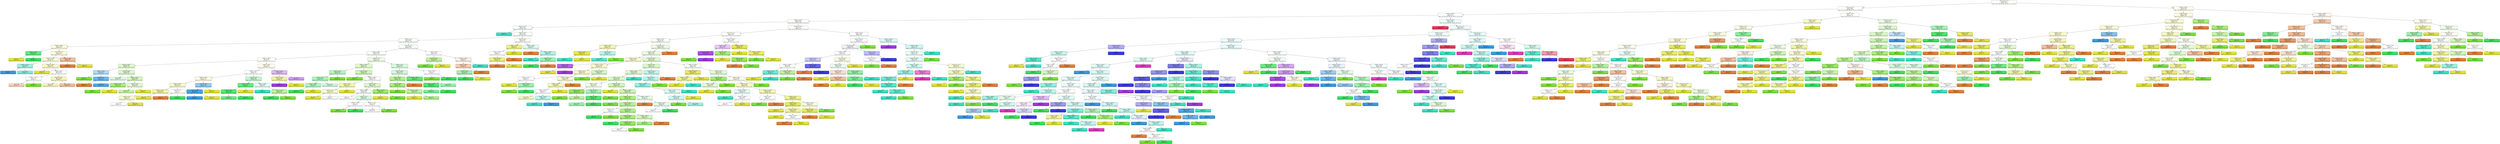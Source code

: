 digraph Tree {
node [shape=box, style="filled, rounded", color="black", fontname=helvetica] ;
edge [fontname=helvetica] ;
0 [label="police_value <= 0.5\ngini = 0.857\nsamples = 1126\nvalue = [195, 368, 356, 216, 266, 124, 117, 79, 40, 22]", fillcolor="#fffffd"] ;
1 [label="CCTV_num <= 2.5\ngini = 0.864\nsamples = 922\nvalue = [115, 259, 281, 188, 245, 110, 117, 79, 40, 22]", fillcolor="#fdfffb"] ;
0 -> 1 [labeldistance=2.5, labelangle=45, headlabel="True"] ;
2 [label="floating <= 4065.0\ngini = 0.87\nsamples = 751\nvalue = [67, 180, 203, 149, 223, 104, 117, 79, 40, 22]", fillcolor="#fbfefe"] ;
1 -> 2 ;
3 [label="floating <= 725.0\ngini = 0.816\nsamples = 407\nvalue = [59, 156, 172, 91, 82, 28, 13, 29, 6, 0]", fillcolor="#fbfef8"] ;
2 -> 3 ;
4 [label="floating <= 175.0\ngini = 0.815\nsamples = 190\nvalue = [32, 65, 72, 65, 29, 25, 0, 8, 0, 0]", fillcolor="#fbfef9"] ;
3 -> 4 ;
5 [label="gini = 0.0\nsamples = 3\nvalue = [0, 0, 0, 0, 5, 0, 0, 0, 0, 0]", fillcolor="#39e5c5"] ;
4 -> 5 ;
6 [label="resident <= 55.0\ngini = 0.812\nsamples = 187\nvalue = [32, 65, 72, 65, 24, 25, 0, 8, 0, 0]", fillcolor="#fbfef9"] ;
4 -> 6 ;
7 [label="resident <= 5.0\ngini = 0.807\nsamples = 176\nvalue = [26, 58, 72, 63, 20, 25, 0, 8, 0, 0]", fillcolor="#f9fef6"] ;
6 -> 7 ;
8 [label="floating <= 240.0\ngini = 0.768\nsamples = 22\nvalue = [8, 13, 7, 5, 3, 1, 0, 0, 0, 0]", fillcolor="#fafbdd"] ;
7 -> 8 ;
9 [label="floating <= 210.0\ngini = 0.278\nsamples = 5\nvalue = [0, 1, 0, 5, 0, 0, 0, 0, 0, 0]", fillcolor="#61ea7e"] ;
8 -> 9 ;
10 [label="gini = 0.0\nsamples = 1\nvalue = [0, 1, 0, 0, 0, 0, 0, 0, 0, 0]", fillcolor="#e2e539"] ;
9 -> 10 ;
11 [label="gini = 0.0\nsamples = 4\nvalue = [0, 0, 0, 5, 0, 0, 0, 0, 0, 0]", fillcolor="#39e55e"] ;
9 -> 11 ;
12 [label="CCTV_num <= 1.0\ngini = 0.722\nsamples = 17\nvalue = [8, 12, 7, 0, 3, 1, 0, 0, 0, 0]", fillcolor="#fafadd"] ;
8 -> 12 ;
13 [label="floating <= 275.0\ngini = 0.724\nsamples = 15\nvalue = [6, 11, 7, 0, 3, 1, 0, 0, 0, 0]", fillcolor="#f9fad9"] ;
12 -> 13 ;
14 [label="floating <= 255.0\ngini = 0.56\nsamples = 3\nvalue = [1, 0, 0, 0, 3, 1, 0, 0, 0, 0]", fillcolor="#9cf2e2"] ;
13 -> 14 ;
15 [label="gini = 0.0\nsamples = 1\nvalue = [0, 0, 0, 0, 0, 1, 0, 0, 0, 0]", fillcolor="#399de5"] ;
14 -> 15 ;
16 [label="gini = 0.375\nsamples = 2\nvalue = [1, 0, 0, 0, 3, 0, 0, 0, 0, 0]", fillcolor="#7beed8"] ;
14 -> 16 ;
17 [label="floating <= 295.0\ngini = 0.631\nsamples = 12\nvalue = [5, 11, 7, 0, 0, 0, 0, 0, 0, 0]", fillcolor="#f8f8ce"] ;
13 -> 17 ;
18 [label="gini = 0.0\nsamples = 2\nvalue = [0, 4, 0, 0, 0, 0, 0, 0, 0, 0]", fillcolor="#e2e539"] ;
17 -> 18 ;
19 [label="floating <= 315.0\ngini = 0.659\nsamples = 10\nvalue = [5, 7, 7, 0, 0, 0, 0, 0, 0, 0]", fillcolor="#ffffff"] ;
17 -> 19 ;
20 [label="floating <= 305.0\ngini = 0.5\nsamples = 3\nvalue = [3, 0, 3, 0, 0, 0, 0, 0, 0, 0]", fillcolor="#ffffff"] ;
19 -> 20 ;
21 [label="gini = 0.48\nsamples = 2\nvalue = [3, 0, 2, 0, 0, 0, 0, 0, 0, 0]", fillcolor="#f6d5bd"] ;
20 -> 21 ;
22 [label="gini = 0.0\nsamples = 1\nvalue = [0, 0, 1, 0, 0, 0, 0, 0, 0, 0]", fillcolor="#7be539"] ;
20 -> 22 ;
23 [label="floating <= 345.0\ngini = 0.592\nsamples = 7\nvalue = [2, 7, 4, 0, 0, 0, 0, 0, 0, 0]", fillcolor="#f5f6bd"] ;
19 -> 23 ;
24 [label="gini = 0.48\nsamples = 5\nvalue = [0, 6, 4, 0, 0, 0, 0, 0, 0, 0]", fillcolor="#f5f6bd"] ;
23 -> 24 ;
25 [label="gini = 0.444\nsamples = 2\nvalue = [2, 1, 0, 0, 0, 0, 0, 0, 0, 0]", fillcolor="#f2c09c"] ;
23 -> 25 ;
26 [label="floating <= 300.0\ngini = 0.444\nsamples = 2\nvalue = [2, 1, 0, 0, 0, 0, 0, 0, 0, 0]", fillcolor="#f2c09c"] ;
12 -> 26 ;
27 [label="gini = 0.0\nsamples = 1\nvalue = [2, 0, 0, 0, 0, 0, 0, 0, 0, 0]", fillcolor="#e58139"] ;
26 -> 27 ;
28 [label="gini = 0.0\nsamples = 1\nvalue = [0, 1, 0, 0, 0, 0, 0, 0, 0, 0]", fillcolor="#e2e539"] ;
26 -> 28 ;
29 [label="CCTV_num <= 0.5\ngini = 0.803\nsamples = 154\nvalue = [18, 45, 65, 58, 17, 24, 0, 8, 0, 0]", fillcolor="#fafef7"] ;
7 -> 29 ;
30 [label="floating <= 550.0\ngini = 0.799\nsamples = 141\nvalue = [14, 42, 61, 56, 14, 24, 0, 8, 0, 0]", fillcolor="#fbfef9"] ;
29 -> 30 ;
31 [label="floating <= 255.0\ngini = 0.817\nsamples = 76\nvalue = [7, 26, 20, 25, 5, 24, 0, 8, 0, 0]", fillcolor="#fffffd"] ;
30 -> 31 ;
32 [label="floating <= 205.0\ngini = 0.736\nsamples = 25\nvalue = [4, 4, 16, 7, 0, 8, 0, 0, 0, 0]", fillcolor="#ddf8cc"] ;
31 -> 32 ;
33 [label="floating <= 190.0\ngini = 0.571\nsamples = 8\nvalue = [2, 0, 4, 0, 0, 8, 0, 0, 0, 0]", fillcolor="#b0d8f5"] ;
32 -> 33 ;
34 [label="gini = 0.0\nsamples = 2\nvalue = [0, 0, 4, 0, 0, 0, 0, 0, 0, 0]", fillcolor="#7be539"] ;
33 -> 34 ;
35 [label="resident <= 15.0\ngini = 0.32\nsamples = 6\nvalue = [2, 0, 0, 0, 0, 8, 0, 0, 0, 0]", fillcolor="#6ab6ec"] ;
33 -> 35 ;
36 [label="gini = 0.0\nsamples = 1\nvalue = [1, 0, 0, 0, 0, 0, 0, 0, 0, 0]", fillcolor="#e58139"] ;
35 -> 36 ;
37 [label="gini = 0.198\nsamples = 5\nvalue = [1, 0, 0, 0, 0, 8, 0, 0, 0, 0]", fillcolor="#52a9e8"] ;
35 -> 37 ;
38 [label="floating <= 215.0\ngini = 0.659\nsamples = 17\nvalue = [2, 4, 12, 7, 0, 0, 0, 0, 0, 0]", fillcolor="#daf8c8"] ;
32 -> 38 ;
39 [label="gini = 0.494\nsamples = 6\nvalue = [0, 0, 4, 5, 0, 0, 0, 0, 0, 0]", fillcolor="#d7fadf"] ;
38 -> 39 ;
40 [label="floating <= 245.0\ngini = 0.656\nsamples = 11\nvalue = [2, 4, 8, 2, 0, 0, 0, 0, 0, 0]", fillcolor="#d3f6bd"] ;
38 -> 40 ;
41 [label="resident <= 20.0\ngini = 0.375\nsamples = 3\nvalue = [0, 1, 3, 0, 0, 0, 0, 0, 0, 0]", fillcolor="#a7ee7b"] ;
40 -> 41 ;
42 [label="gini = 0.0\nsamples = 2\nvalue = [0, 0, 3, 0, 0, 0, 0, 0, 0, 0]", fillcolor="#7be539"] ;
41 -> 42 ;
43 [label="gini = 0.0\nsamples = 1\nvalue = [0, 1, 0, 0, 0, 0, 0, 0, 0, 0]", fillcolor="#e2e539"] ;
41 -> 43 ;
44 [label="resident <= 25.0\ngini = 0.708\nsamples = 8\nvalue = [2, 3, 5, 2, 0, 0, 0, 0, 0, 0]", fillcolor="#e2f9d3"] ;
40 -> 44 ;
45 [label="gini = 0.593\nsamples = 7\nvalue = [2, 0, 5, 2, 0, 0, 0, 0, 0, 0]", fillcolor="#c6f4aa"] ;
44 -> 45 ;
46 [label="gini = 0.0\nsamples = 1\nvalue = [0, 3, 0, 0, 0, 0, 0, 0, 0, 0]", fillcolor="#e2e539"] ;
44 -> 46 ;
47 [label="resident <= 35.0\ngini = 0.796\nsamples = 51\nvalue = [3, 22, 4, 18, 5, 16, 0, 8, 0, 0]", fillcolor="#fdfdf1"] ;
31 -> 47 ;
48 [label="floating <= 315.0\ngini = 0.767\nsamples = 40\nvalue = [3, 18, 4, 18, 5, 13, 0, 0, 0, 0]", fillcolor="#ffffff"] ;
47 -> 48 ;
49 [label="floating <= 295.0\ngini = 0.671\nsamples = 24\nvalue = [2, 17, 0, 8, 0, 13, 0, 0, 0, 0]", fillcolor="#fbfbe2"] ;
48 -> 49 ;
50 [label="floating <= 285.0\ngini = 0.571\nsamples = 12\nvalue = [2, 11, 0, 8, 0, 0, 0, 0, 0, 0]", fillcolor="#f8f9d1"] ;
49 -> 50 ;
51 [label="floating <= 275.0\ngini = 0.457\nsamples = 10\nvalue = [0, 11, 0, 6, 0, 0, 0, 0, 0, 0]", fillcolor="#f2f3a5"] ;
50 -> 51 ;
52 [label="resident <= 15.0\ngini = 0.49\nsamples = 8\nvalue = [0, 8, 0, 6, 0, 0, 0, 0, 0, 0]", fillcolor="#f8f8ce"] ;
51 -> 52 ;
53 [label="gini = 0.5\nsamples = 6\nvalue = [0, 6, 0, 6, 0, 0, 0, 0, 0, 0]", fillcolor="#ffffff"] ;
52 -> 53 ;
54 [label="gini = 0.0\nsamples = 2\nvalue = [0, 2, 0, 0, 0, 0, 0, 0, 0, 0]", fillcolor="#e2e539"] ;
52 -> 54 ;
55 [label="gini = 0.0\nsamples = 2\nvalue = [0, 3, 0, 0, 0, 0, 0, 0, 0, 0]", fillcolor="#e2e539"] ;
51 -> 55 ;
56 [label="resident <= 20.0\ngini = 0.5\nsamples = 2\nvalue = [2, 0, 0, 2, 0, 0, 0, 0, 0, 0]", fillcolor="#ffffff"] ;
50 -> 56 ;
57 [label="gini = 0.0\nsamples = 1\nvalue = [2, 0, 0, 0, 0, 0, 0, 0, 0, 0]", fillcolor="#e58139"] ;
56 -> 57 ;
58 [label="gini = 0.0\nsamples = 1\nvalue = [0, 0, 0, 2, 0, 0, 0, 0, 0, 0]", fillcolor="#39e55e"] ;
56 -> 58 ;
59 [label="floating <= 305.0\ngini = 0.432\nsamples = 12\nvalue = [0, 6, 0, 0, 0, 13, 0, 0, 0, 0]", fillcolor="#94caf1"] ;
49 -> 59 ;
60 [label="resident <= 25.0\ngini = 0.133\nsamples = 8\nvalue = [0, 1, 0, 0, 0, 13, 0, 0, 0, 0]", fillcolor="#48a5e7"] ;
59 -> 60 ;
61 [label="gini = 0.0\nsamples = 7\nvalue = [0, 0, 0, 0, 0, 13, 0, 0, 0, 0]", fillcolor="#399de5"] ;
60 -> 61 ;
62 [label="gini = 0.0\nsamples = 1\nvalue = [0, 1, 0, 0, 0, 0, 0, 0, 0, 0]", fillcolor="#e2e539"] ;
60 -> 62 ;
63 [label="gini = 0.0\nsamples = 4\nvalue = [0, 5, 0, 0, 0, 0, 0, 0, 0, 0]", fillcolor="#e2e539"] ;
59 -> 63 ;
64 [label="resident <= 20.0\ngini = 0.676\nsamples = 16\nvalue = [1, 1, 4, 10, 5, 0, 0, 0, 0, 0]", fillcolor="#c1f7cd"] ;
48 -> 64 ;
65 [label="floating <= 395.0\ngini = 0.34\nsamples = 7\nvalue = [1, 1, 0, 8, 0, 0, 0, 0, 0, 0]", fillcolor="#65eb82"] ;
64 -> 65 ;
66 [label="floating <= 330.0\ngini = 0.198\nsamples = 6\nvalue = [1, 0, 0, 8, 0, 0, 0, 0, 0, 0]", fillcolor="#52e872"] ;
65 -> 66 ;
67 [label="gini = 0.32\nsamples = 3\nvalue = [1, 0, 0, 4, 0, 0, 0, 0, 0, 0]", fillcolor="#6aec86"] ;
66 -> 67 ;
68 [label="gini = 0.0\nsamples = 3\nvalue = [0, 0, 0, 4, 0, 0, 0, 0, 0, 0]", fillcolor="#39e55e"] ;
66 -> 68 ;
69 [label="gini = 0.0\nsamples = 1\nvalue = [0, 1, 0, 0, 0, 0, 0, 0, 0, 0]", fillcolor="#e2e539"] ;
65 -> 69 ;
70 [label="floating <= 430.0\ngini = 0.628\nsamples = 9\nvalue = [0, 0, 4, 2, 5, 0, 0, 0, 0, 0]", fillcolor="#e3fbf7"] ;
64 -> 70 ;
71 [label="gini = 0.0\nsamples = 4\nvalue = [0, 0, 0, 0, 5, 0, 0, 0, 0, 0]", fillcolor="#39e5c5"] ;
70 -> 71 ;
72 [label="floating <= 535.0\ngini = 0.444\nsamples = 5\nvalue = [0, 0, 4, 2, 0, 0, 0, 0, 0, 0]", fillcolor="#bdf29c"] ;
70 -> 72 ;
73 [label="gini = 0.0\nsamples = 2\nvalue = [0, 0, 0, 2, 0, 0, 0, 0, 0, 0]", fillcolor="#39e55e"] ;
72 -> 73 ;
74 [label="gini = 0.0\nsamples = 3\nvalue = [0, 0, 4, 0, 0, 0, 0, 0, 0, 0]", fillcolor="#7be539"] ;
72 -> 74 ;
75 [label="floating <= 535.0\ngini = 0.604\nsamples = 11\nvalue = [0, 4, 0, 0, 0, 3, 0, 8, 0, 0]", fillcolor="#deb7f6"] ;
47 -> 75 ;
76 [label="floating <= 405.0\ngini = 0.444\nsamples = 4\nvalue = [0, 4, 0, 0, 0, 0, 0, 2, 0, 0]", fillcolor="#f0f29c"] ;
75 -> 76 ;
77 [label="gini = 0.0\nsamples = 2\nvalue = [0, 0, 0, 0, 0, 0, 0, 2, 0, 0]", fillcolor="#a339e5"] ;
76 -> 77 ;
78 [label="gini = 0.0\nsamples = 2\nvalue = [0, 4, 0, 0, 0, 0, 0, 0, 0, 0]", fillcolor="#e2e539"] ;
76 -> 78 ;
79 [label="gini = 0.444\nsamples = 7\nvalue = [0, 0, 0, 0, 0, 3, 0, 6, 0, 0]", fillcolor="#d19cf2"] ;
75 -> 79 ;
80 [label="resident <= 35.0\ngini = 0.72\nsamples = 65\nvalue = [7, 16, 41, 31, 9, 0, 0, 0, 0, 0]", fillcolor="#edfbe4"] ;
30 -> 80 ;
81 [label="floating <= 600.0\ngini = 0.717\nsamples = 43\nvalue = [3, 15, 31, 17, 8, 0, 0, 0, 0, 0]", fillcolor="#dff9ce"] ;
80 -> 81 ;
82 [label="resident <= 25.0\ngini = 0.665\nsamples = 12\nvalue = [0, 3, 4, 11, 4, 0, 0, 0, 0, 0]", fillcolor="#b2f5c0"] ;
81 -> 82 ;
83 [label="resident <= 15.0\ngini = 0.625\nsamples = 11\nvalue = [0, 3, 2, 11, 4, 0, 0, 0, 0, 0]", fillcolor="#a8f4b9"] ;
82 -> 83 ;
84 [label="floating <= 585.0\ngini = 0.469\nsamples = 4\nvalue = [0, 3, 0, 5, 0, 0, 0, 0, 0, 0]", fillcolor="#b0f5bf"] ;
83 -> 84 ;
85 [label="gini = 0.0\nsamples = 3\nvalue = [0, 0, 0, 5, 0, 0, 0, 0, 0, 0]", fillcolor="#39e55e"] ;
84 -> 85 ;
86 [label="gini = 0.0\nsamples = 1\nvalue = [0, 3, 0, 0, 0, 0, 0, 0, 0, 0]", fillcolor="#e2e539"] ;
84 -> 86 ;
87 [label="gini = 0.611\nsamples = 7\nvalue = [0, 0, 2, 6, 4, 0, 0, 0, 0, 0]", fillcolor="#cef8d7"] ;
83 -> 87 ;
88 [label="gini = 0.0\nsamples = 1\nvalue = [0, 0, 2, 0, 0, 0, 0, 0, 0, 0]", fillcolor="#7be539"] ;
82 -> 88 ;
89 [label="floating <= 645.0\ngini = 0.655\nsamples = 31\nvalue = [3, 12, 27, 6, 4, 0, 0, 0, 0, 0]", fillcolor="#cef5b5"] ;
81 -> 89 ;
90 [label="gini = 0.0\nsamples = 9\nvalue = [0, 0, 16, 0, 0, 0, 0, 0, 0, 0]", fillcolor="#7be539"] ;
89 -> 90 ;
91 [label="floating <= 665.0\ngini = 0.748\nsamples = 22\nvalue = [3, 12, 11, 6, 4, 0, 0, 0, 0, 0]", fillcolor="#fefef7"] ;
89 -> 91 ;
92 [label="resident <= 25.0\ngini = 0.463\nsamples = 7\nvalue = [0, 7, 0, 0, 4, 0, 0, 0, 0, 0]", fillcolor="#f3f4aa"] ;
91 -> 92 ;
93 [label="resident <= 15.0\ngini = 0.494\nsamples = 6\nvalue = [0, 5, 0, 0, 4, 0, 0, 0, 0, 0]", fillcolor="#f9fad7"] ;
92 -> 93 ;
94 [label="gini = 0.0\nsamples = 1\nvalue = [0, 1, 0, 0, 0, 0, 0, 0, 0, 0]", fillcolor="#e2e539"] ;
93 -> 94 ;
95 [label="gini = 0.5\nsamples = 5\nvalue = [0, 4, 0, 0, 4, 0, 0, 0, 0, 0]", fillcolor="#ffffff"] ;
93 -> 95 ;
96 [label="gini = 0.0\nsamples = 1\nvalue = [0, 2, 0, 0, 0, 0, 0, 0, 0, 0]", fillcolor="#e2e539"] ;
92 -> 96 ;
97 [label="resident <= 25.0\ngini = 0.694\nsamples = 15\nvalue = [3, 5, 11, 6, 0, 0, 0, 0, 0, 0]", fillcolor="#dcf8cb"] ;
91 -> 97 ;
98 [label="floating <= 680.0\ngini = 0.725\nsamples = 13\nvalue = [3, 4, 7, 6, 0, 0, 0, 0, 0, 0]", fillcolor="#f6fdf1"] ;
97 -> 98 ;
99 [label="gini = 0.5\nsamples = 4\nvalue = [3, 0, 3, 0, 0, 0, 0, 0, 0, 0]", fillcolor="#ffffff"] ;
98 -> 99 ;
100 [label="resident <= 15.0\ngini = 0.653\nsamples = 9\nvalue = [0, 4, 4, 6, 0, 0, 0, 0, 0, 0]", fillcolor="#d7fadf"] ;
98 -> 100 ;
101 [label="floating <= 705.0\ngini = 0.5\nsamples = 3\nvalue = [0, 0, 2, 2, 0, 0, 0, 0, 0, 0]", fillcolor="#ffffff"] ;
100 -> 101 ;
102 [label="gini = 0.0\nsamples = 1\nvalue = [0, 0, 2, 0, 0, 0, 0, 0, 0, 0]", fillcolor="#7be539"] ;
101 -> 102 ;
103 [label="gini = 0.0\nsamples = 2\nvalue = [0, 0, 0, 2, 0, 0, 0, 0, 0, 0]", fillcolor="#39e55e"] ;
101 -> 103 ;
104 [label="floating <= 705.0\ngini = 0.64\nsamples = 6\nvalue = [0, 4, 2, 4, 0, 0, 0, 0, 0, 0]", fillcolor="#ffffff"] ;
100 -> 104 ;
105 [label="gini = 0.593\nsamples = 5\nvalue = [0, 4, 1, 4, 0, 0, 0, 0, 0, 0]", fillcolor="#ffffff"] ;
104 -> 105 ;
106 [label="gini = 0.0\nsamples = 1\nvalue = [0, 0, 1, 0, 0, 0, 0, 0, 0, 0]", fillcolor="#7be539"] ;
104 -> 106 ;
107 [label="floating <= 680.0\ngini = 0.32\nsamples = 2\nvalue = [0, 1, 4, 0, 0, 0, 0, 0, 0, 0]", fillcolor="#9cec6a"] ;
97 -> 107 ;
108 [label="gini = 0.0\nsamples = 1\nvalue = [0, 1, 0, 0, 0, 0, 0, 0, 0, 0]", fillcolor="#e2e539"] ;
107 -> 108 ;
109 [label="gini = 0.0\nsamples = 1\nvalue = [0, 0, 4, 0, 0, 0, 0, 0, 0, 0]", fillcolor="#7be539"] ;
107 -> 109 ;
110 [label="resident <= 45.0\ngini = 0.651\nsamples = 22\nvalue = [4, 1, 10, 14, 1, 0, 0, 0, 0, 0]", fillcolor="#d7fadf"] ;
80 -> 110 ;
111 [label="floating <= 650.0\ngini = 0.674\nsamples = 19\nvalue = [4, 1, 7, 11, 1, 0, 0, 0, 0, 0]", fillcolor="#d0f9d9"] ;
110 -> 111 ;
112 [label="floating <= 635.0\ngini = 0.545\nsamples = 10\nvalue = [2, 1, 7, 0, 1, 0, 0, 0, 0, 0]", fillcolor="#b6f191"] ;
111 -> 112 ;
113 [label="floating <= 600.0\ngini = 0.48\nsamples = 9\nvalue = [1, 1, 7, 0, 1, 0, 0, 0, 0, 0]", fillcolor="#a7ee7b"] ;
112 -> 113 ;
114 [label="gini = 0.0\nsamples = 3\nvalue = [0, 0, 3, 0, 0, 0, 0, 0, 0, 0]", fillcolor="#7be539"] ;
113 -> 114 ;
115 [label="floating <= 625.0\ngini = 0.612\nsamples = 6\nvalue = [1, 1, 4, 0, 1, 0, 0, 0, 0, 0]", fillcolor="#bdf29c"] ;
113 -> 115 ;
116 [label="gini = 0.0\nsamples = 1\nvalue = [0, 1, 0, 0, 0, 0, 0, 0, 0, 0]", fillcolor="#e2e539"] ;
115 -> 116 ;
117 [label="gini = 0.5\nsamples = 5\nvalue = [1, 0, 4, 0, 1, 0, 0, 0, 0, 0]", fillcolor="#b0ef88"] ;
115 -> 117 ;
118 [label="gini = 0.0\nsamples = 1\nvalue = [1, 0, 0, 0, 0, 0, 0, 0, 0, 0]", fillcolor="#e58139"] ;
112 -> 118 ;
119 [label="floating <= 705.0\ngini = 0.26\nsamples = 9\nvalue = [2, 0, 0, 11, 0, 0, 0, 0, 0, 0]", fillcolor="#5dea7b"] ;
111 -> 119 ;
120 [label="floating <= 670.0\ngini = 0.18\nsamples = 6\nvalue = [1, 0, 0, 9, 0, 0, 0, 0, 0, 0]", fillcolor="#4fe870"] ;
119 -> 120 ;
121 [label="gini = 0.375\nsamples = 3\nvalue = [1, 0, 0, 3, 0, 0, 0, 0, 0, 0]", fillcolor="#7bee94"] ;
120 -> 121 ;
122 [label="gini = 0.0\nsamples = 3\nvalue = [0, 0, 0, 6, 0, 0, 0, 0, 0, 0]", fillcolor="#39e55e"] ;
120 -> 122 ;
123 [label="gini = 0.444\nsamples = 3\nvalue = [1, 0, 0, 2, 0, 0, 0, 0, 0, 0]", fillcolor="#9cf2ae"] ;
119 -> 123 ;
124 [label="floating <= 695.0\ngini = 0.5\nsamples = 3\nvalue = [0, 0, 3, 3, 0, 0, 0, 0, 0, 0]", fillcolor="#ffffff"] ;
110 -> 124 ;
125 [label="gini = 0.0\nsamples = 2\nvalue = [0, 0, 3, 0, 0, 0, 0, 0, 0, 0]", fillcolor="#7be539"] ;
124 -> 125 ;
126 [label="gini = 0.0\nsamples = 1\nvalue = [0, 0, 0, 3, 0, 0, 0, 0, 0, 0]", fillcolor="#39e55e"] ;
124 -> 126 ;
127 [label="resident <= 25.0\ngini = 0.789\nsamples = 13\nvalue = [4, 3, 4, 2, 3, 0, 0, 0, 0, 0]", fillcolor="#ffffff"] ;
29 -> 127 ;
128 [label="floating <= 495.0\ngini = 0.444\nsamples = 5\nvalue = [0, 2, 4, 0, 0, 0, 0, 0, 0, 0]", fillcolor="#bdf29c"] ;
127 -> 128 ;
129 [label="gini = 0.0\nsamples = 3\nvalue = [0, 0, 4, 0, 0, 0, 0, 0, 0, 0]", fillcolor="#7be539"] ;
128 -> 129 ;
130 [label="gini = 0.0\nsamples = 2\nvalue = [0, 2, 0, 0, 0, 0, 0, 0, 0, 0]", fillcolor="#e2e539"] ;
128 -> 130 ;
131 [label="floating <= 665.0\ngini = 0.7\nsamples = 8\nvalue = [4, 1, 0, 2, 3, 0, 0, 0, 0, 0]", fillcolor="#fbede3"] ;
127 -> 131 ;
132 [label="floating <= 605.0\ngini = 0.571\nsamples = 5\nvalue = [4, 1, 0, 2, 0, 0, 0, 0, 0, 0]", fillcolor="#f5cdb0"] ;
131 -> 132 ;
133 [label="resident <= 35.0\ngini = 0.444\nsamples = 3\nvalue = [0, 1, 0, 2, 0, 0, 0, 0, 0, 0]", fillcolor="#9cf2ae"] ;
132 -> 133 ;
134 [label="gini = 0.0\nsamples = 2\nvalue = [0, 0, 0, 2, 0, 0, 0, 0, 0, 0]", fillcolor="#39e55e"] ;
133 -> 134 ;
135 [label="gini = 0.0\nsamples = 1\nvalue = [0, 1, 0, 0, 0, 0, 0, 0, 0, 0]", fillcolor="#e2e539"] ;
133 -> 135 ;
136 [label="gini = 0.0\nsamples = 2\nvalue = [4, 0, 0, 0, 0, 0, 0, 0, 0, 0]", fillcolor="#e58139"] ;
132 -> 136 ;
137 [label="gini = 0.0\nsamples = 3\nvalue = [0, 0, 0, 0, 3, 0, 0, 0, 0, 0]", fillcolor="#39e5c5"] ;
131 -> 137 ;
138 [label="resident <= 65.0\ngini = 0.709\nsamples = 11\nvalue = [6, 7, 0, 2, 4, 0, 0, 0, 0, 0]", fillcolor="#fdfdf0"] ;
6 -> 138 ;
139 [label="floating <= 710.0\ngini = 0.42\nsamples = 5\nvalue = [3, 7, 0, 0, 0, 0, 0, 0, 0, 0]", fillcolor="#eef08e"] ;
138 -> 139 ;
140 [label="floating <= 690.0\ngini = 0.5\nsamples = 4\nvalue = [3, 3, 0, 0, 0, 0, 0, 0, 0, 0]", fillcolor="#ffffff"] ;
139 -> 140 ;
141 [label="floating <= 640.0\ngini = 0.375\nsamples = 3\nvalue = [1, 3, 0, 0, 0, 0, 0, 0, 0, 0]", fillcolor="#ecee7b"] ;
140 -> 141 ;
142 [label="gini = 0.0\nsamples = 1\nvalue = [1, 0, 0, 0, 0, 0, 0, 0, 0, 0]", fillcolor="#e58139"] ;
141 -> 142 ;
143 [label="gini = 0.0\nsamples = 2\nvalue = [0, 3, 0, 0, 0, 0, 0, 0, 0, 0]", fillcolor="#e2e539"] ;
141 -> 143 ;
144 [label="gini = 0.0\nsamples = 1\nvalue = [2, 0, 0, 0, 0, 0, 0, 0, 0, 0]", fillcolor="#e58139"] ;
140 -> 144 ;
145 [label="gini = 0.0\nsamples = 1\nvalue = [0, 4, 0, 0, 0, 0, 0, 0, 0, 0]", fillcolor="#e2e539"] ;
139 -> 145 ;
146 [label="floating <= 665.0\ngini = 0.642\nsamples = 6\nvalue = [3, 0, 0, 2, 4, 0, 0, 0, 0, 0]", fillcolor="#defbf5"] ;
138 -> 146 ;
147 [label="gini = 0.0\nsamples = 1\nvalue = [2, 0, 0, 0, 0, 0, 0, 0, 0, 0]", fillcolor="#e58139"] ;
146 -> 147 ;
148 [label="floating <= 695.0\ngini = 0.571\nsamples = 5\nvalue = [1, 0, 0, 2, 4, 0, 0, 0, 0, 0]", fillcolor="#b0f5e8"] ;
146 -> 148 ;
149 [label="gini = 0.0\nsamples = 2\nvalue = [0, 0, 0, 0, 4, 0, 0, 0, 0, 0]", fillcolor="#39e5c5"] ;
148 -> 149 ;
150 [label="floating <= 705.0\ngini = 0.444\nsamples = 3\nvalue = [1, 0, 0, 2, 0, 0, 0, 0, 0, 0]", fillcolor="#9cf2ae"] ;
148 -> 150 ;
151 [label="gini = 0.0\nsamples = 2\nvalue = [0, 0, 0, 2, 0, 0, 0, 0, 0, 0]", fillcolor="#39e55e"] ;
150 -> 151 ;
152 [label="gini = 0.0\nsamples = 1\nvalue = [1, 0, 0, 0, 0, 0, 0, 0, 0, 0]", fillcolor="#e58139"] ;
150 -> 152 ;
153 [label="floating <= 1525.0\ngini = 0.8\nsamples = 217\nvalue = [27, 91, 100, 26, 53, 3, 13, 21, 6, 0]", fillcolor="#fafef8"] ;
3 -> 153 ;
154 [label="CCTV_num <= 1.5\ngini = 0.758\nsamples = 151\nvalue = [15, 72, 75, 20, 27, 3, 0, 14, 0, 0]", fillcolor="#fcfefb"] ;
153 -> 154 ;
155 [label="floating <= 735.0\ngini = 0.751\nsamples = 134\nvalue = [14, 63, 68, 20, 27, 3, 0, 5, 0, 0]", fillcolor="#fafef8"] ;
154 -> 155 ;
156 [label="resident <= 35.0\ngini = 0.597\nsamples = 15\nvalue = [0, 17, 4, 0, 9, 1, 0, 0, 0, 0]", fillcolor="#f4f6b7"] ;
155 -> 156 ;
157 [label="resident <= 15.0\ngini = 0.188\nsamples = 9\nvalue = [0, 17, 0, 0, 2, 0, 0, 0, 0, 0]", fillcolor="#e5e850"] ;
156 -> 157 ;
158 [label="gini = 0.0\nsamples = 2\nvalue = [0, 0, 0, 0, 2, 0, 0, 0, 0, 0]", fillcolor="#39e5c5"] ;
157 -> 158 ;
159 [label="gini = 0.0\nsamples = 7\nvalue = [0, 17, 0, 0, 0, 0, 0, 0, 0, 0]", fillcolor="#e2e539"] ;
157 -> 159 ;
160 [label="resident <= 50.0\ngini = 0.542\nsamples = 6\nvalue = [0, 0, 4, 0, 7, 1, 0, 0, 0, 0]", fillcolor="#b5f5e9"] ;
156 -> 160 ;
161 [label="gini = 0.219\nsamples = 4\nvalue = [0, 0, 0, 0, 7, 1, 0, 0, 0, 0]", fillcolor="#55e9cd"] ;
160 -> 161 ;
162 [label="gini = 0.0\nsamples = 2\nvalue = [0, 0, 4, 0, 0, 0, 0, 0, 0, 0]", fillcolor="#7be539"] ;
160 -> 162 ;
163 [label="CCTV_num <= 0.5\ngini = 0.749\nsamples = 119\nvalue = [14, 46, 64, 20, 18, 2, 0, 5, 0, 0]", fillcolor="#ecfbe2"] ;
155 -> 163 ;
164 [label="resident <= 25.0\ngini = 0.747\nsamples = 118\nvalue = [13, 46, 64, 20, 18, 2, 0, 5, 0, 0]", fillcolor="#ecfbe2"] ;
163 -> 164 ;
165 [label="floating <= 755.0\ngini = 0.779\nsamples = 24\nvalue = [4, 14, 7, 2, 3, 2, 0, 5, 0, 0]", fillcolor="#f8f9d1"] ;
164 -> 165 ;
166 [label="resident <= 15.0\ngini = 0.278\nsamples = 6\nvalue = [0, 1, 0, 0, 0, 0, 0, 5, 0, 0]", fillcolor="#b561ea"] ;
165 -> 166 ;
167 [label="gini = 0.0\nsamples = 1\nvalue = [0, 1, 0, 0, 0, 0, 0, 0, 0, 0]", fillcolor="#e2e539"] ;
166 -> 167 ;
168 [label="gini = 0.0\nsamples = 5\nvalue = [0, 0, 0, 0, 0, 0, 0, 5, 0, 0]", fillcolor="#a339e5"] ;
166 -> 168 ;
169 [label="floating <= 1130.0\ngini = 0.739\nsamples = 18\nvalue = [4, 13, 7, 2, 3, 2, 0, 0, 0, 0]", fillcolor="#f8f8ce"] ;
165 -> 169 ;
170 [label="resident <= 15.0\ngini = 0.739\nsamples = 14\nvalue = [4, 9, 1, 2, 3, 2, 0, 0, 0, 0]", fillcolor="#f6f7c5"] ;
169 -> 170 ;
171 [label="floating <= 775.0\ngini = 0.64\nsamples = 3\nvalue = [0, 2, 1, 2, 0, 0, 0, 0, 0, 0]", fillcolor="#ffffff"] ;
170 -> 171 ;
172 [label="gini = 0.0\nsamples = 1\nvalue = [0, 2, 0, 0, 0, 0, 0, 0, 0, 0]", fillcolor="#e2e539"] ;
171 -> 172 ;
173 [label="floating <= 805.0\ngini = 0.444\nsamples = 2\nvalue = [0, 0, 1, 2, 0, 0, 0, 0, 0, 0]", fillcolor="#9cf2ae"] ;
171 -> 173 ;
174 [label="gini = 0.0\nsamples = 1\nvalue = [0, 0, 1, 0, 0, 0, 0, 0, 0, 0]", fillcolor="#7be539"] ;
173 -> 174 ;
175 [label="gini = 0.0\nsamples = 1\nvalue = [0, 0, 0, 2, 0, 0, 0, 0, 0, 0]", fillcolor="#39e55e"] ;
173 -> 175 ;
176 [label="floating <= 1005.0\ngini = 0.695\nsamples = 11\nvalue = [4, 7, 0, 0, 3, 2, 0, 0, 0, 0]", fillcolor="#f8f8ce"] ;
170 -> 176 ;
177 [label="floating <= 925.0\ngini = 0.663\nsamples = 9\nvalue = [2, 7, 0, 0, 3, 2, 0, 0, 0, 0]", fillcolor="#f4f6b7"] ;
176 -> 177 ;
178 [label="floating <= 810.0\ngini = 0.74\nsamples = 7\nvalue = [2, 3, 0, 0, 3, 2, 0, 0, 0, 0]", fillcolor="#ffffff"] ;
177 -> 178 ;
179 [label="gini = 0.48\nsamples = 3\nvalue = [2, 3, 0, 0, 0, 0, 0, 0, 0, 0]", fillcolor="#f5f6bd"] ;
178 -> 179 ;
180 [label="floating <= 875.0\ngini = 0.48\nsamples = 4\nvalue = [0, 0, 0, 0, 3, 2, 0, 0, 0, 0]", fillcolor="#bdf6ec"] ;
178 -> 180 ;
181 [label="gini = 0.0\nsamples = 2\nvalue = [0, 0, 0, 0, 3, 0, 0, 0, 0, 0]", fillcolor="#39e5c5"] ;
180 -> 181 ;
182 [label="gini = 0.0\nsamples = 2\nvalue = [0, 0, 0, 0, 0, 2, 0, 0, 0, 0]", fillcolor="#399de5"] ;
180 -> 182 ;
183 [label="gini = 0.0\nsamples = 2\nvalue = [0, 4, 0, 0, 0, 0, 0, 0, 0, 0]", fillcolor="#e2e539"] ;
177 -> 183 ;
184 [label="gini = 0.0\nsamples = 2\nvalue = [2, 0, 0, 0, 0, 0, 0, 0, 0, 0]", fillcolor="#e58139"] ;
176 -> 184 ;
185 [label="floating <= 1155.0\ngini = 0.48\nsamples = 4\nvalue = [0, 4, 6, 0, 0, 0, 0, 0, 0, 0]", fillcolor="#d3f6bd"] ;
169 -> 185 ;
186 [label="gini = 0.0\nsamples = 3\nvalue = [0, 0, 6, 0, 0, 0, 0, 0, 0, 0]", fillcolor="#7be539"] ;
185 -> 186 ;
187 [label="gini = 0.0\nsamples = 1\nvalue = [0, 4, 0, 0, 0, 0, 0, 0, 0, 0]", fillcolor="#e2e539"] ;
185 -> 187 ;
188 [label="floating <= 1015.0\ngini = 0.714\nsamples = 94\nvalue = [9, 32, 57, 18, 15, 0, 0, 0, 0, 0]", fillcolor="#def8cd"] ;
164 -> 188 ;
189 [label="resident <= 65.0\ngini = 0.717\nsamples = 52\nvalue = [5, 8, 31, 16, 11, 0, 0, 0, 0, 0]", fillcolor="#dbf8c9"] ;
188 -> 189 ;
190 [label="floating <= 945.0\ngini = 0.661\nsamples = 38\nvalue = [4, 6, 26, 16, 2, 0, 0, 0, 0, 0]", fillcolor="#dcf8cb"] ;
189 -> 190 ;
191 [label="resident <= 35.0\ngini = 0.636\nsamples = 36\nvalue = [4, 6, 26, 16, 0, 0, 0, 0, 0, 0]", fillcolor="#daf8c8"] ;
190 -> 191 ;
192 [label="floating <= 760.0\ngini = 0.545\nsamples = 13\nvalue = [1, 0, 10, 9, 0, 0, 0, 0, 0, 0]", fillcolor="#f3fded"] ;
191 -> 192 ;
193 [label="floating <= 745.0\ngini = 0.245\nsamples = 4\nvalue = [0, 0, 6, 1, 0, 0, 0, 0, 0, 0]", fillcolor="#91e95a"] ;
192 -> 193 ;
194 [label="gini = 0.0\nsamples = 2\nvalue = [0, 0, 4, 0, 0, 0, 0, 0, 0, 0]", fillcolor="#7be539"] ;
193 -> 194 ;
195 [label="gini = 0.444\nsamples = 2\nvalue = [0, 0, 2, 1, 0, 0, 0, 0, 0, 0]", fillcolor="#bdf29c"] ;
193 -> 195 ;
196 [label="floating <= 870.0\ngini = 0.521\nsamples = 9\nvalue = [1, 0, 4, 8, 0, 0, 0, 0, 0, 0]", fillcolor="#a7f3b7"] ;
192 -> 196 ;
197 [label="floating <= 810.0\ngini = 0.198\nsamples = 7\nvalue = [1, 0, 0, 8, 0, 0, 0, 0, 0, 0]", fillcolor="#52e872"] ;
196 -> 197 ;
198 [label="gini = 0.444\nsamples = 3\nvalue = [1, 0, 0, 2, 0, 0, 0, 0, 0, 0]", fillcolor="#9cf2ae"] ;
197 -> 198 ;
199 [label="gini = 0.0\nsamples = 4\nvalue = [0, 0, 0, 6, 0, 0, 0, 0, 0, 0]", fillcolor="#39e55e"] ;
197 -> 199 ;
200 [label="gini = 0.0\nsamples = 2\nvalue = [0, 0, 4, 0, 0, 0, 0, 0, 0, 0]", fillcolor="#7be539"] ;
196 -> 200 ;
201 [label="floating <= 765.0\ngini = 0.658\nsamples = 23\nvalue = [3, 6, 16, 7, 0, 0, 0, 0, 0, 0]", fillcolor="#cff6b8"] ;
191 -> 201 ;
202 [label="gini = 0.0\nsamples = 1\nvalue = [0, 2, 0, 0, 0, 0, 0, 0, 0, 0]", fillcolor="#e2e539"] ;
201 -> 202 ;
203 [label="floating <= 840.0\ngini = 0.633\nsamples = 22\nvalue = [3, 4, 16, 7, 0, 0, 0, 0, 0, 0]", fillcolor="#cbf5b2"] ;
201 -> 203 ;
204 [label="floating <= 775.0\ngini = 0.493\nsamples = 14\nvalue = [2, 1, 13, 3, 0, 0, 0, 0, 0, 0]", fillcolor="#acef83"] ;
203 -> 204 ;
205 [label="gini = 0.0\nsamples = 3\nvalue = [0, 0, 3, 0, 0, 0, 0, 0, 0, 0]", fillcolor="#7be539"] ;
204 -> 205 ;
206 [label="floating <= 790.0\ngini = 0.555\nsamples = 11\nvalue = [2, 1, 10, 3, 0, 0, 0, 0, 0, 0]", fillcolor="#b8f194"] ;
204 -> 206 ;
207 [label="resident <= 45.0\ngini = 0.5\nsamples = 4\nvalue = [0, 0, 2, 2, 0, 0, 0, 0, 0, 0]", fillcolor="#ffffff"] ;
206 -> 207 ;
208 [label="gini = 0.0\nsamples = 2\nvalue = [0, 0, 0, 2, 0, 0, 0, 0, 0, 0]", fillcolor="#39e55e"] ;
207 -> 208 ;
209 [label="gini = 0.0\nsamples = 2\nvalue = [0, 0, 2, 0, 0, 0, 0, 0, 0, 0]", fillcolor="#7be539"] ;
207 -> 209 ;
210 [label="resident <= 55.0\ngini = 0.514\nsamples = 7\nvalue = [2, 1, 8, 1, 0, 0, 0, 0, 0, 0]", fillcolor="#b0ef88"] ;
206 -> 210 ;
211 [label="floating <= 820.0\ngini = 0.449\nsamples = 4\nvalue = [0, 1, 5, 1, 0, 0, 0, 0, 0, 0]", fillcolor="#a7ee7b"] ;
210 -> 211 ;
212 [label="gini = 0.0\nsamples = 1\nvalue = [0, 0, 0, 1, 0, 0, 0, 0, 0, 0]", fillcolor="#39e55e"] ;
211 -> 212 ;
213 [label="resident <= 45.0\ngini = 0.278\nsamples = 3\nvalue = [0, 1, 5, 0, 0, 0, 0, 0, 0, 0]", fillcolor="#95ea61"] ;
211 -> 213 ;
214 [label="gini = 0.5\nsamples = 2\nvalue = [0, 1, 1, 0, 0, 0, 0, 0, 0, 0]", fillcolor="#ffffff"] ;
213 -> 214 ;
215 [label="gini = 0.0\nsamples = 1\nvalue = [0, 0, 4, 0, 0, 0, 0, 0, 0, 0]", fillcolor="#7be539"] ;
213 -> 215 ;
216 [label="floating <= 815.0\ngini = 0.48\nsamples = 3\nvalue = [2, 0, 3, 0, 0, 0, 0, 0, 0, 0]", fillcolor="#d3f6bd"] ;
210 -> 216 ;
217 [label="gini = 0.375\nsamples = 2\nvalue = [1, 0, 3, 0, 0, 0, 0, 0, 0, 0]", fillcolor="#a7ee7b"] ;
216 -> 217 ;
218 [label="gini = 0.0\nsamples = 1\nvalue = [1, 0, 0, 0, 0, 0, 0, 0, 0, 0]", fillcolor="#e58139"] ;
216 -> 218 ;
219 [label="floating <= 855.0\ngini = 0.711\nsamples = 8\nvalue = [1, 3, 3, 4, 0, 0, 0, 0, 0, 0]", fillcolor="#e6fceb"] ;
203 -> 219 ;
220 [label="gini = 0.0\nsamples = 1\nvalue = [1, 0, 0, 0, 0, 0, 0, 0, 0, 0]", fillcolor="#e58139"] ;
219 -> 220 ;
221 [label="resident <= 55.0\ngini = 0.66\nsamples = 7\nvalue = [0, 3, 3, 4, 0, 0, 0, 0, 0, 0]", fillcolor="#e3fbe8"] ;
219 -> 221 ;
222 [label="gini = 0.5\nsamples = 3\nvalue = [0, 3, 3, 0, 0, 0, 0, 0, 0, 0]", fillcolor="#ffffff"] ;
221 -> 222 ;
223 [label="gini = 0.0\nsamples = 4\nvalue = [0, 0, 0, 4, 0, 0, 0, 0, 0, 0]", fillcolor="#39e55e"] ;
221 -> 223 ;
224 [label="gini = 0.0\nsamples = 2\nvalue = [0, 0, 0, 0, 2, 0, 0, 0, 0, 0]", fillcolor="#39e5c5"] ;
190 -> 224 ;
225 [label="resident <= 110.0\ngini = 0.616\nsamples = 14\nvalue = [1, 2, 5, 0, 9, 0, 0, 0, 0, 0]", fillcolor="#bdf6ec"] ;
189 -> 225 ;
226 [label="floating <= 900.0\ngini = 0.57\nsamples = 13\nvalue = [0, 2, 5, 0, 9, 0, 0, 0, 0, 0]", fillcolor="#b7f6ea"] ;
225 -> 226 ;
227 [label="floating <= 840.0\ngini = 0.52\nsamples = 11\nvalue = [0, 2, 3, 0, 9, 0, 0, 0, 0, 0]", fillcolor="#93f1df"] ;
226 -> 227 ;
228 [label="floating <= 805.0\ngini = 0.642\nsamples = 6\nvalue = [0, 2, 3, 0, 4, 0, 0, 0, 0, 0]", fillcolor="#defbf5"] ;
227 -> 228 ;
229 [label="floating <= 785.0\ngini = 0.49\nsamples = 5\nvalue = [0, 0, 3, 0, 4, 0, 0, 0, 0, 0]", fillcolor="#cef8f0"] ;
228 -> 229 ;
230 [label="gini = 0.0\nsamples = 1\nvalue = [0, 0, 1, 0, 0, 0, 0, 0, 0, 0]", fillcolor="#7be539"] ;
229 -> 230 ;
231 [label="gini = 0.444\nsamples = 4\nvalue = [0, 0, 2, 0, 4, 0, 0, 0, 0, 0]", fillcolor="#9cf2e2"] ;
229 -> 231 ;
232 [label="gini = 0.0\nsamples = 1\nvalue = [0, 2, 0, 0, 0, 0, 0, 0, 0, 0]", fillcolor="#e2e539"] ;
228 -> 232 ;
233 [label="gini = 0.0\nsamples = 5\nvalue = [0, 0, 0, 0, 5, 0, 0, 0, 0, 0]", fillcolor="#39e5c5"] ;
227 -> 233 ;
234 [label="gini = 0.0\nsamples = 2\nvalue = [0, 0, 2, 0, 0, 0, 0, 0, 0, 0]", fillcolor="#7be539"] ;
226 -> 234 ;
235 [label="gini = 0.0\nsamples = 1\nvalue = [1, 0, 0, 0, 0, 0, 0, 0, 0, 0]", fillcolor="#e58139"] ;
225 -> 235 ;
236 [label="floating <= 1095.0\ngini = 0.642\nsamples = 42\nvalue = [4, 24, 26, 2, 4, 0, 0, 0, 0, 0]", fillcolor="#f8fef4"] ;
188 -> 236 ;
237 [label="floating <= 1070.0\ngini = 0.245\nsamples = 4\nvalue = [0, 6, 0, 0, 1, 0, 0, 0, 0, 0]", fillcolor="#e7e95a"] ;
236 -> 237 ;
238 [label="floating <= 1035.0\ngini = 0.444\nsamples = 2\nvalue = [0, 2, 0, 0, 1, 0, 0, 0, 0, 0]", fillcolor="#f0f29c"] ;
237 -> 238 ;
239 [label="gini = 0.0\nsamples = 1\nvalue = [0, 2, 0, 0, 0, 0, 0, 0, 0, 0]", fillcolor="#e2e539"] ;
238 -> 239 ;
240 [label="gini = 0.0\nsamples = 1\nvalue = [0, 0, 0, 0, 1, 0, 0, 0, 0, 0]", fillcolor="#39e5c5"] ;
238 -> 240 ;
241 [label="gini = 0.0\nsamples = 2\nvalue = [0, 4, 0, 0, 0, 0, 0, 0, 0, 0]", fillcolor="#e2e539"] ;
237 -> 241 ;
242 [label="resident <= 45.0\ngini = 0.634\nsamples = 38\nvalue = [4, 18, 26, 2, 3, 0, 0, 0, 0, 0]", fillcolor="#e1f9d2"] ;
236 -> 242 ;
243 [label="resident <= 35.0\ngini = 0.346\nsamples = 9\nvalue = [0, 4, 14, 0, 0, 0, 0, 0, 0, 0]", fillcolor="#a1ec72"] ;
242 -> 243 ;
244 [label="floating <= 1210.0\ngini = 0.494\nsamples = 4\nvalue = [0, 4, 5, 0, 0, 0, 0, 0, 0, 0]", fillcolor="#e5fad7"] ;
243 -> 244 ;
245 [label="gini = 0.0\nsamples = 1\nvalue = [0, 4, 0, 0, 0, 0, 0, 0, 0, 0]", fillcolor="#e2e539"] ;
244 -> 245 ;
246 [label="gini = 0.0\nsamples = 3\nvalue = [0, 0, 5, 0, 0, 0, 0, 0, 0, 0]", fillcolor="#7be539"] ;
244 -> 246 ;
247 [label="gini = 0.0\nsamples = 5\nvalue = [0, 0, 9, 0, 0, 0, 0, 0, 0, 0]", fillcolor="#7be539"] ;
243 -> 247 ;
248 [label="resident <= 95.0\ngini = 0.699\nsamples = 29\nvalue = [4, 14, 12, 2, 3, 0, 0, 0, 0, 0]", fillcolor="#fcfdee"] ;
242 -> 248 ;
249 [label="resident <= 55.0\ngini = 0.699\nsamples = 26\nvalue = [4, 14, 8, 2, 3, 0, 0, 0, 0, 0]", fillcolor="#f7f8cb"] ;
248 -> 249 ;
250 [label="floating <= 1335.0\ngini = 0.741\nsamples = 8\nvalue = [0, 2, 2, 2, 3, 0, 0, 0, 0, 0]", fillcolor="#e3fbf7"] ;
249 -> 250 ;
251 [label="gini = 0.0\nsamples = 3\nvalue = [0, 0, 0, 0, 3, 0, 0, 0, 0, 0]", fillcolor="#39e5c5"] ;
250 -> 251 ;
252 [label="floating <= 1420.0\ngini = 0.667\nsamples = 5\nvalue = [0, 2, 2, 2, 0, 0, 0, 0, 0, 0]", fillcolor="#ffffff"] ;
250 -> 252 ;
253 [label="gini = 0.5\nsamples = 4\nvalue = [0, 0, 2, 2, 0, 0, 0, 0, 0, 0]", fillcolor="#ffffff"] ;
252 -> 253 ;
254 [label="gini = 0.0\nsamples = 1\nvalue = [0, 2, 0, 0, 0, 0, 0, 0, 0, 0]", fillcolor="#e2e539"] ;
252 -> 254 ;
255 [label="floating <= 1105.0\ngini = 0.595\nsamples = 18\nvalue = [4, 12, 6, 0, 0, 0, 0, 0, 0, 0]", fillcolor="#f4f5b5"] ;
249 -> 255 ;
256 [label="resident <= 65.0\ngini = 0.5\nsamples = 4\nvalue = [2, 0, 2, 0, 0, 0, 0, 0, 0, 0]", fillcolor="#ffffff"] ;
255 -> 256 ;
257 [label="gini = 0.0\nsamples = 2\nvalue = [0, 0, 2, 0, 0, 0, 0, 0, 0, 0]", fillcolor="#7be539"] ;
256 -> 257 ;
258 [label="gini = 0.0\nsamples = 2\nvalue = [2, 0, 0, 0, 0, 0, 0, 0, 0, 0]", fillcolor="#e58139"] ;
256 -> 258 ;
259 [label="resident <= 75.0\ngini = 0.494\nsamples = 14\nvalue = [2, 12, 4, 0, 0, 0, 0, 0, 0, 0]", fillcolor="#eef08e"] ;
255 -> 259 ;
260 [label="resident <= 65.0\ngini = 0.219\nsamples = 6\nvalue = [1, 7, 0, 0, 0, 0, 0, 0, 0, 0]", fillcolor="#e6e955"] ;
259 -> 260 ;
261 [label="gini = 0.0\nsamples = 3\nvalue = [0, 5, 0, 0, 0, 0, 0, 0, 0, 0]", fillcolor="#e2e539"] ;
260 -> 261 ;
262 [label="floating <= 1180.0\ngini = 0.444\nsamples = 3\nvalue = [1, 2, 0, 0, 0, 0, 0, 0, 0, 0]", fillcolor="#f0f29c"] ;
260 -> 262 ;
263 [label="gini = 0.0\nsamples = 1\nvalue = [0, 1, 0, 0, 0, 0, 0, 0, 0, 0]", fillcolor="#e2e539"] ;
262 -> 263 ;
264 [label="floating <= 1360.0\ngini = 0.5\nsamples = 2\nvalue = [1, 1, 0, 0, 0, 0, 0, 0, 0, 0]", fillcolor="#ffffff"] ;
262 -> 264 ;
265 [label="gini = 0.0\nsamples = 1\nvalue = [1, 0, 0, 0, 0, 0, 0, 0, 0, 0]", fillcolor="#e58139"] ;
264 -> 265 ;
266 [label="gini = 0.0\nsamples = 1\nvalue = [0, 1, 0, 0, 0, 0, 0, 0, 0, 0]", fillcolor="#e2e539"] ;
264 -> 266 ;
267 [label="floating <= 1320.0\ngini = 0.58\nsamples = 8\nvalue = [1, 5, 4, 0, 0, 0, 0, 0, 0, 0]", fillcolor="#fafbde"] ;
259 -> 267 ;
268 [label="floating <= 1265.0\ngini = 0.278\nsamples = 4\nvalue = [1, 5, 0, 0, 0, 0, 0, 0, 0, 0]", fillcolor="#e8ea61"] ;
267 -> 268 ;
269 [label="gini = 0.0\nsamples = 1\nvalue = [1, 0, 0, 0, 0, 0, 0, 0, 0, 0]", fillcolor="#e58139"] ;
268 -> 269 ;
270 [label="gini = 0.0\nsamples = 3\nvalue = [0, 5, 0, 0, 0, 0, 0, 0, 0, 0]", fillcolor="#e2e539"] ;
268 -> 270 ;
271 [label="gini = 0.0\nsamples = 4\nvalue = [0, 0, 4, 0, 0, 0, 0, 0, 0, 0]", fillcolor="#7be539"] ;
267 -> 271 ;
272 [label="gini = 0.0\nsamples = 3\nvalue = [0, 0, 4, 0, 0, 0, 0, 0, 0, 0]", fillcolor="#7be539"] ;
248 -> 272 ;
273 [label="gini = 0.0\nsamples = 1\nvalue = [1, 0, 0, 0, 0, 0, 0, 0, 0, 0]", fillcolor="#e58139"] ;
163 -> 273 ;
274 [label="floating <= 1035.0\ngini = 0.686\nsamples = 17\nvalue = [1, 9, 7, 0, 0, 0, 0, 9, 0, 0]", fillcolor="#ffffff"] ;
154 -> 274 ;
275 [label="resident <= 25.0\ngini = 0.588\nsamples = 11\nvalue = [1, 1, 6, 0, 0, 0, 0, 9, 0, 0]", fillcolor="#e6c9f8"] ;
274 -> 275 ;
276 [label="floating <= 860.0\ngini = 0.18\nsamples = 6\nvalue = [0, 0, 1, 0, 0, 0, 0, 9, 0, 0]", fillcolor="#ad4fe8"] ;
275 -> 276 ;
277 [label="gini = 0.0\nsamples = 1\nvalue = [0, 0, 1, 0, 0, 0, 0, 0, 0, 0]", fillcolor="#7be539"] ;
276 -> 277 ;
278 [label="gini = 0.0\nsamples = 5\nvalue = [0, 0, 0, 0, 0, 0, 0, 9, 0, 0]", fillcolor="#a339e5"] ;
276 -> 278 ;
279 [label="resident <= 40.0\ngini = 0.449\nsamples = 5\nvalue = [1, 1, 5, 0, 0, 0, 0, 0, 0, 0]", fillcolor="#a7ee7b"] ;
275 -> 279 ;
280 [label="gini = 0.0\nsamples = 1\nvalue = [0, 1, 0, 0, 0, 0, 0, 0, 0, 0]", fillcolor="#e2e539"] ;
279 -> 280 ;
281 [label="floating <= 765.0\ngini = 0.278\nsamples = 4\nvalue = [1, 0, 5, 0, 0, 0, 0, 0, 0, 0]", fillcolor="#95ea61"] ;
279 -> 281 ;
282 [label="gini = 0.0\nsamples = 1\nvalue = [1, 0, 0, 0, 0, 0, 0, 0, 0, 0]", fillcolor="#e58139"] ;
281 -> 282 ;
283 [label="gini = 0.0\nsamples = 3\nvalue = [0, 0, 5, 0, 0, 0, 0, 0, 0, 0]", fillcolor="#7be539"] ;
281 -> 283 ;
284 [label="floating <= 1175.0\ngini = 0.198\nsamples = 6\nvalue = [0, 8, 1, 0, 0, 0, 0, 0, 0, 0]", fillcolor="#e6e852"] ;
274 -> 284 ;
285 [label="gini = 0.0\nsamples = 2\nvalue = [0, 4, 0, 0, 0, 0, 0, 0, 0, 0]", fillcolor="#e2e539"] ;
284 -> 285 ;
286 [label="floating <= 1245.0\ngini = 0.32\nsamples = 4\nvalue = [0, 4, 1, 0, 0, 0, 0, 0, 0, 0]", fillcolor="#e9ec6a"] ;
284 -> 286 ;
287 [label="gini = 0.0\nsamples = 1\nvalue = [0, 0, 1, 0, 0, 0, 0, 0, 0, 0]", fillcolor="#7be539"] ;
286 -> 287 ;
288 [label="gini = 0.0\nsamples = 3\nvalue = [0, 4, 0, 0, 0, 0, 0, 0, 0, 0]", fillcolor="#e2e539"] ;
286 -> 288 ;
289 [label="resident <= 125.0\ngini = 0.839\nsamples = 66\nvalue = [12, 19, 25, 6, 26, 0, 13, 7, 6, 0]", fillcolor="#fdfffe"] ;
153 -> 289 ;
290 [label="floating <= 2575.0\ngini = 0.813\nsamples = 32\nvalue = [10, 9, 14, 6, 5, 0, 13, 0, 0, 0]", fillcolor="#fcfefa"] ;
289 -> 290 ;
291 [label="CCTV_num <= 1.5\ngini = 0.814\nsamples = 30\nvalue = [10, 9, 6, 6, 5, 0, 13, 0, 0, 0]", fillcolor="#f0f0fd"] ;
290 -> 291 ;
292 [label="resident <= 70.0\ngini = 0.82\nsamples = 24\nvalue = [8, 9, 4, 6, 5, 0, 9, 0, 0, 0]", fillcolor="#ffffff"] ;
291 -> 292 ;
293 [label="resident <= 55.0\ngini = 0.731\nsamples = 14\nvalue = [4, 1, 4, 0, 4, 0, 9, 0, 0, 0]", fillcolor="#c9c8f8"] ;
292 -> 293 ;
294 [label="floating <= 1895.0\ngini = 0.694\nsamples = 8\nvalue = [2, 1, 4, 0, 4, 0, 0, 0, 0, 0]", fillcolor="#ffffff"] ;
293 -> 294 ;
295 [label="resident <= 35.0\ngini = 0.32\nsamples = 5\nvalue = [0, 1, 0, 0, 4, 0, 0, 0, 0, 0]", fillcolor="#6aecd4"] ;
294 -> 295 ;
296 [label="gini = 0.0\nsamples = 1\nvalue = [0, 1, 0, 0, 0, 0, 0, 0, 0, 0]", fillcolor="#e2e539"] ;
295 -> 296 ;
297 [label="gini = 0.0\nsamples = 4\nvalue = [0, 0, 0, 0, 4, 0, 0, 0, 0, 0]", fillcolor="#39e5c5"] ;
295 -> 297 ;
298 [label="floating <= 2370.0\ngini = 0.444\nsamples = 3\nvalue = [2, 0, 4, 0, 0, 0, 0, 0, 0, 0]", fillcolor="#bdf29c"] ;
294 -> 298 ;
299 [label="gini = 0.0\nsamples = 2\nvalue = [0, 0, 4, 0, 0, 0, 0, 0, 0, 0]", fillcolor="#7be539"] ;
298 -> 299 ;
300 [label="gini = 0.0\nsamples = 1\nvalue = [2, 0, 0, 0, 0, 0, 0, 0, 0, 0]", fillcolor="#e58139"] ;
298 -> 300 ;
301 [label="floating <= 2135.0\ngini = 0.298\nsamples = 6\nvalue = [2, 0, 0, 0, 0, 0, 9, 0, 0, 0]", fillcolor="#6765eb"] ;
293 -> 301 ;
302 [label="gini = 0.0\nsamples = 1\nvalue = [2, 0, 0, 0, 0, 0, 0, 0, 0, 0]", fillcolor="#e58139"] ;
301 -> 302 ;
303 [label="gini = 0.0\nsamples = 5\nvalue = [0, 0, 0, 0, 0, 0, 9, 0, 0, 0]", fillcolor="#3c39e5"] ;
301 -> 303 ;
304 [label="CCTV_num <= 0.5\ngini = 0.676\nsamples = 10\nvalue = [4, 8, 0, 6, 1, 0, 0, 0, 0, 0]", fillcolor="#fbfbe1"] ;
292 -> 304 ;
305 [label="resident <= 95.0\ngini = 0.695\nsamples = 8\nvalue = [4, 5, 0, 6, 1, 0, 0, 0, 0, 0]", fillcolor="#edfdf0"] ;
304 -> 305 ;
306 [label="resident <= 85.0\ngini = 0.49\nsamples = 3\nvalue = [4, 3, 0, 0, 0, 0, 0, 0, 0, 0]", fillcolor="#f8e0ce"] ;
305 -> 306 ;
307 [label="gini = 0.0\nsamples = 1\nvalue = [0, 1, 0, 0, 0, 0, 0, 0, 0, 0]", fillcolor="#e2e539"] ;
306 -> 307 ;
308 [label="floating <= 2305.0\ngini = 0.444\nsamples = 2\nvalue = [4, 2, 0, 0, 0, 0, 0, 0, 0, 0]", fillcolor="#f2c09c"] ;
306 -> 308 ;
309 [label="gini = 0.0\nsamples = 1\nvalue = [4, 0, 0, 0, 0, 0, 0, 0, 0, 0]", fillcolor="#e58139"] ;
308 -> 309 ;
310 [label="gini = 0.0\nsamples = 1\nvalue = [0, 2, 0, 0, 0, 0, 0, 0, 0, 0]", fillcolor="#e2e539"] ;
308 -> 310 ;
311 [label="resident <= 110.0\ngini = 0.494\nsamples = 5\nvalue = [0, 2, 0, 6, 1, 0, 0, 0, 0, 0]", fillcolor="#8ef0a3"] ;
305 -> 311 ;
312 [label="floating <= 2325.0\ngini = 0.375\nsamples = 4\nvalue = [0, 2, 0, 6, 0, 0, 0, 0, 0, 0]", fillcolor="#7bee94"] ;
311 -> 312 ;
313 [label="gini = 0.0\nsamples = 3\nvalue = [0, 0, 0, 6, 0, 0, 0, 0, 0, 0]", fillcolor="#39e55e"] ;
312 -> 313 ;
314 [label="gini = 0.0\nsamples = 1\nvalue = [0, 2, 0, 0, 0, 0, 0, 0, 0, 0]", fillcolor="#e2e539"] ;
312 -> 314 ;
315 [label="gini = 0.0\nsamples = 1\nvalue = [0, 0, 0, 0, 1, 0, 0, 0, 0, 0]", fillcolor="#39e5c5"] ;
311 -> 315 ;
316 [label="gini = 0.0\nsamples = 2\nvalue = [0, 3, 0, 0, 0, 0, 0, 0, 0, 0]", fillcolor="#e2e539"] ;
304 -> 316 ;
317 [label="resident <= 110.0\ngini = 0.625\nsamples = 6\nvalue = [2, 0, 2, 0, 0, 0, 4, 0, 0, 0]", fillcolor="#bebdf6"] ;
291 -> 317 ;
318 [label="floating <= 2375.0\ngini = 0.5\nsamples = 3\nvalue = [2, 0, 2, 0, 0, 0, 0, 0, 0, 0]", fillcolor="#ffffff"] ;
317 -> 318 ;
319 [label="gini = 0.0\nsamples = 2\nvalue = [0, 0, 2, 0, 0, 0, 0, 0, 0, 0]", fillcolor="#7be539"] ;
318 -> 319 ;
320 [label="gini = 0.0\nsamples = 1\nvalue = [2, 0, 0, 0, 0, 0, 0, 0, 0, 0]", fillcolor="#e58139"] ;
318 -> 320 ;
321 [label="gini = 0.0\nsamples = 3\nvalue = [0, 0, 0, 0, 0, 0, 4, 0, 0, 0]", fillcolor="#3c39e5"] ;
317 -> 321 ;
322 [label="gini = 0.0\nsamples = 2\nvalue = [0, 0, 8, 0, 0, 0, 0, 0, 0, 0]", fillcolor="#7be539"] ;
290 -> 322 ;
323 [label="floating <= 2205.0\ngini = 0.769\nsamples = 34\nvalue = [2, 10, 11, 0, 21, 0, 0, 7, 6, 0]", fillcolor="#d4f9f2"] ;
289 -> 323 ;
324 [label="gini = 0.0\nsamples = 4\nvalue = [0, 0, 0, 0, 0, 0, 0, 7, 0, 0]", fillcolor="#a339e5"] ;
323 -> 324 ;
325 [label="resident <= 245.0\ngini = 0.719\nsamples = 30\nvalue = [2, 10, 11, 0, 21, 0, 0, 0, 6, 0]", fillcolor="#ccf8f0"] ;
323 -> 325 ;
326 [label="resident <= 225.0\ngini = 0.753\nsamples = 28\nvalue = [2, 10, 11, 0, 14, 0, 0, 0, 6, 0]", fillcolor="#ecfdfa"] ;
325 -> 326 ;
327 [label="floating <= 2530.0\ngini = 0.736\nsamples = 25\nvalue = [2, 10, 5, 0, 14, 0, 0, 0, 6, 0]", fillcolor="#e2fbf6"] ;
326 -> 327 ;
328 [label="floating <= 2420.0\ngini = 0.659\nsamples = 13\nvalue = [1, 2, 1, 0, 9, 0, 0, 0, 6, 0]", fillcolor="#d1f9f2"] ;
327 -> 328 ;
329 [label="resident <= 160.0\ngini = 0.545\nsamples = 8\nvalue = [1, 2, 1, 0, 7, 0, 0, 0, 0, 0]", fillcolor="#91f1df"] ;
328 -> 329 ;
330 [label="floating <= 2345.0\ngini = 0.37\nsamples = 7\nvalue = [1, 0, 1, 0, 7, 0, 0, 0, 0, 0]", fillcolor="#6aecd4"] ;
329 -> 330 ;
331 [label="floating <= 2290.0\ngini = 0.219\nsamples = 6\nvalue = [0, 0, 1, 0, 7, 0, 0, 0, 0, 0]", fillcolor="#55e9cd"] ;
330 -> 331 ;
332 [label="gini = 0.0\nsamples = 2\nvalue = [0, 0, 0, 0, 2, 0, 0, 0, 0, 0]", fillcolor="#39e5c5"] ;
331 -> 332 ;
333 [label="resident <= 135.0\ngini = 0.278\nsamples = 4\nvalue = [0, 0, 1, 0, 5, 0, 0, 0, 0, 0]", fillcolor="#61ead1"] ;
331 -> 333 ;
334 [label="gini = 0.0\nsamples = 3\nvalue = [0, 0, 0, 0, 5, 0, 0, 0, 0, 0]", fillcolor="#39e5c5"] ;
333 -> 334 ;
335 [label="gini = 0.0\nsamples = 1\nvalue = [0, 0, 1, 0, 0, 0, 0, 0, 0, 0]", fillcolor="#7be539"] ;
333 -> 335 ;
336 [label="gini = 0.0\nsamples = 1\nvalue = [1, 0, 0, 0, 0, 0, 0, 0, 0, 0]", fillcolor="#e58139"] ;
330 -> 336 ;
337 [label="gini = 0.0\nsamples = 1\nvalue = [0, 2, 0, 0, 0, 0, 0, 0, 0, 0]", fillcolor="#e2e539"] ;
329 -> 337 ;
338 [label="resident <= 155.0\ngini = 0.375\nsamples = 5\nvalue = [0, 0, 0, 0, 2, 0, 0, 0, 6, 0]", fillcolor="#ee7bd5"] ;
328 -> 338 ;
339 [label="gini = 0.0\nsamples = 4\nvalue = [0, 0, 0, 0, 0, 0, 0, 0, 6, 0]", fillcolor="#e539c0"] ;
338 -> 339 ;
340 [label="gini = 0.0\nsamples = 1\nvalue = [0, 0, 0, 0, 2, 0, 0, 0, 0, 0]", fillcolor="#39e5c5"] ;
338 -> 340 ;
341 [label="CCTV_num <= 1.0\ngini = 0.673\nsamples = 12\nvalue = [1, 8, 4, 0, 5, 0, 0, 0, 0, 0]", fillcolor="#f8f9d1"] ;
327 -> 341 ;
342 [label="floating <= 3870.0\ngini = 0.622\nsamples = 10\nvalue = [1, 8, 4, 0, 2, 0, 0, 0, 0, 0]", fillcolor="#f4f6b7"] ;
341 -> 342 ;
343 [label="resident <= 165.0\ngini = 0.32\nsamples = 4\nvalue = [0, 1, 4, 0, 0, 0, 0, 0, 0, 0]", fillcolor="#9cec6a"] ;
342 -> 343 ;
344 [label="gini = 0.0\nsamples = 1\nvalue = [0, 1, 0, 0, 0, 0, 0, 0, 0, 0]", fillcolor="#e2e539"] ;
343 -> 344 ;
345 [label="gini = 0.0\nsamples = 3\nvalue = [0, 0, 4, 0, 0, 0, 0, 0, 0, 0]", fillcolor="#7be539"] ;
343 -> 345 ;
346 [label="floating <= 4025.0\ngini = 0.46\nsamples = 6\nvalue = [1, 7, 0, 0, 2, 0, 0, 0, 0, 0]", fillcolor="#edef83"] ;
342 -> 346 ;
347 [label="floating <= 3955.0\ngini = 0.346\nsamples = 5\nvalue = [0, 7, 0, 0, 2, 0, 0, 0, 0, 0]", fillcolor="#eaec72"] ;
346 -> 347 ;
348 [label="gini = 0.0\nsamples = 2\nvalue = [0, 4, 0, 0, 0, 0, 0, 0, 0, 0]", fillcolor="#e2e539"] ;
347 -> 348 ;
349 [label="floating <= 3995.0\ngini = 0.48\nsamples = 3\nvalue = [0, 3, 0, 0, 2, 0, 0, 0, 0, 0]", fillcolor="#f5f6bd"] ;
347 -> 349 ;
350 [label="gini = 0.0\nsamples = 2\nvalue = [0, 0, 0, 0, 2, 0, 0, 0, 0, 0]", fillcolor="#39e5c5"] ;
349 -> 350 ;
351 [label="gini = 0.0\nsamples = 1\nvalue = [0, 3, 0, 0, 0, 0, 0, 0, 0, 0]", fillcolor="#e2e539"] ;
349 -> 351 ;
352 [label="gini = 0.0\nsamples = 1\nvalue = [1, 0, 0, 0, 0, 0, 0, 0, 0, 0]", fillcolor="#e58139"] ;
346 -> 352 ;
353 [label="gini = 0.0\nsamples = 2\nvalue = [0, 0, 0, 0, 3, 0, 0, 0, 0, 0]", fillcolor="#39e5c5"] ;
341 -> 353 ;
354 [label="gini = 0.0\nsamples = 3\nvalue = [0, 0, 6, 0, 0, 0, 0, 0, 0, 0]", fillcolor="#7be539"] ;
326 -> 354 ;
355 [label="gini = 0.0\nsamples = 2\nvalue = [0, 0, 0, 0, 7, 0, 0, 0, 0, 0]", fillcolor="#39e5c5"] ;
325 -> 355 ;
356 [label="floating <= 4105.0\ngini = 0.848\nsamples = 344\nvalue = [8, 24, 31, 58, 141, 76, 104, 50, 34, 22]", fillcolor="#eefdfa"] ;
2 -> 356 ;
357 [label="gini = 0.0\nsamples = 7\nvalue = [0, 0, 0, 0, 0, 0, 0, 0, 0, 13]", fillcolor="#e53958"] ;
356 -> 357 ;
358 [label="CCTV_num <= 0.5\ngini = 0.842\nsamples = 337\nvalue = [8, 24, 31, 58, 141, 76, 104, 50, 34, 9]", fillcolor="#eefdfa"] ;
356 -> 358 ;
359 [label="resident <= 375.0\ngini = 0.841\nsamples = 289\nvalue = [7, 24, 31, 54, 120, 62, 95, 46, 21, 5]", fillcolor="#f2fdfb"] ;
358 -> 359 ;
360 [label="resident <= 205.0\ngini = 0.843\nsamples = 264\nvalue = [7, 24, 30, 52, 112, 62, 76, 46, 21, 0]", fillcolor="#ebfcf9"] ;
359 -> 360 ;
361 [label="resident <= 185.0\ngini = 0.659\nsamples = 20\nvalue = [3, 1, 3, 3, 8, 0, 20, 0, 0, 0]", fillcolor="#b1b0f5"] ;
360 -> 361 ;
362 [label="floating <= 4270.0\ngini = 0.76\nsamples = 13\nvalue = [3, 1, 3, 3, 8, 0, 2, 0, 0, 0]", fillcolor="#c5f7ee"] ;
361 -> 362 ;
363 [label="resident <= 125.0\ngini = 0.198\nsamples = 6\nvalue = [0, 1, 0, 0, 8, 0, 0, 0, 0, 0]", fillcolor="#52e8cc"] ;
362 -> 363 ;
364 [label="gini = 0.0\nsamples = 1\nvalue = [0, 1, 0, 0, 0, 0, 0, 0, 0, 0]", fillcolor="#e2e539"] ;
363 -> 364 ;
365 [label="gini = 0.0\nsamples = 5\nvalue = [0, 0, 0, 0, 8, 0, 0, 0, 0, 0]", fillcolor="#39e5c5"] ;
363 -> 365 ;
366 [label="floating <= 5675.0\ngini = 0.744\nsamples = 7\nvalue = [3, 0, 3, 3, 0, 0, 2, 0, 0, 0]", fillcolor="#ffffff"] ;
362 -> 366 ;
367 [label="resident <= 135.0\ngini = 0.656\nsamples = 6\nvalue = [0, 0, 3, 3, 0, 0, 2, 0, 0, 0]", fillcolor="#ffffff"] ;
366 -> 367 ;
368 [label="gini = 0.0\nsamples = 1\nvalue = [0, 0, 0, 3, 0, 0, 0, 0, 0, 0]", fillcolor="#39e55e"] ;
367 -> 368 ;
369 [label="resident <= 170.0\ngini = 0.48\nsamples = 5\nvalue = [0, 0, 3, 0, 0, 0, 2, 0, 0, 0]", fillcolor="#d3f6bd"] ;
367 -> 369 ;
370 [label="resident <= 155.0\ngini = 0.444\nsamples = 3\nvalue = [0, 0, 1, 0, 0, 0, 2, 0, 0, 0]", fillcolor="#9e9cf2"] ;
369 -> 370 ;
371 [label="gini = 0.0\nsamples = 1\nvalue = [0, 0, 1, 0, 0, 0, 0, 0, 0, 0]", fillcolor="#7be539"] ;
370 -> 371 ;
372 [label="gini = 0.0\nsamples = 2\nvalue = [0, 0, 0, 0, 0, 0, 2, 0, 0, 0]", fillcolor="#3c39e5"] ;
370 -> 372 ;
373 [label="gini = 0.0\nsamples = 2\nvalue = [0, 0, 2, 0, 0, 0, 0, 0, 0, 0]", fillcolor="#7be539"] ;
369 -> 373 ;
374 [label="gini = 0.0\nsamples = 1\nvalue = [3, 0, 0, 0, 0, 0, 0, 0, 0, 0]", fillcolor="#e58139"] ;
366 -> 374 ;
375 [label="gini = 0.0\nsamples = 7\nvalue = [0, 0, 0, 0, 0, 0, 18, 0, 0, 0]", fillcolor="#3c39e5"] ;
361 -> 375 ;
376 [label="floating <= 6475.0\ngini = 0.844\nsamples = 244\nvalue = [4, 23, 27, 49, 104, 62, 56, 46, 21, 0]", fillcolor="#e6fcf8"] ;
360 -> 376 ;
377 [label="floating <= 6280.0\ngini = 0.808\nsamples = 159\nvalue = [4, 9, 11, 24, 86, 39, 52, 24, 13, 0]", fillcolor="#dffbf6"] ;
376 -> 377 ;
378 [label="resident <= 360.0\ngini = 0.829\nsamples = 114\nvalue = [4, 9, 9, 22, 58, 33, 19, 24, 13, 0]", fillcolor="#e0fbf6"] ;
377 -> 378 ;
379 [label="floating <= 4165.0\ngini = 0.823\nsamples = 111\nvalue = [4, 9, 9, 22, 58, 33, 19, 24, 8, 0]", fillcolor="#dffbf6"] ;
378 -> 379 ;
380 [label="gini = 0.0\nsamples = 6\nvalue = [0, 0, 0, 0, 0, 6, 0, 0, 0, 0]", fillcolor="#399de5"] ;
379 -> 380 ;
381 [label="floating <= 6215.0\ngini = 0.822\nsamples = 105\nvalue = [4, 9, 9, 22, 58, 27, 19, 24, 8, 0]", fillcolor="#d7faf3"] ;
379 -> 381 ;
382 [label="floating <= 5115.0\ngini = 0.837\nsamples = 87\nvalue = [4, 9, 9, 22, 44, 23, 19, 13, 8, 0]", fillcolor="#dffbf5"] ;
381 -> 382 ;
383 [label="floating <= 4485.0\ngini = 0.577\nsamples = 13\nvalue = [0, 1, 3, 4, 16, 2, 0, 0, 0, 0]", fillcolor="#93f1df"] ;
382 -> 383 ;
384 [label="gini = 0.0\nsamples = 3\nvalue = [0, 0, 0, 0, 7, 0, 0, 0, 0, 0]", fillcolor="#39e5c5"] ;
383 -> 384 ;
385 [label="resident <= 250.0\ngini = 0.693\nsamples = 10\nvalue = [0, 1, 3, 4, 9, 2, 0, 0, 0, 0]", fillcolor="#bdf6ec"] ;
383 -> 385 ;
386 [label="floating <= 4995.0\ngini = 0.444\nsamples = 5\nvalue = [0, 0, 3, 0, 6, 0, 0, 0, 0, 0]", fillcolor="#9cf2e2"] ;
385 -> 386 ;
387 [label="gini = 0.0\nsamples = 3\nvalue = [0, 0, 0, 0, 6, 0, 0, 0, 0, 0]", fillcolor="#39e5c5"] ;
386 -> 387 ;
388 [label="gini = 0.0\nsamples = 2\nvalue = [0, 0, 3, 0, 0, 0, 0, 0, 0, 0]", fillcolor="#7be539"] ;
386 -> 388 ;
389 [label="floating <= 4820.0\ngini = 0.7\nsamples = 5\nvalue = [0, 1, 0, 4, 3, 2, 0, 0, 0, 0]", fillcolor="#e3fbe8"] ;
385 -> 389 ;
390 [label="gini = 0.0\nsamples = 2\nvalue = [0, 0, 0, 4, 0, 0, 0, 0, 0, 0]", fillcolor="#39e55e"] ;
389 -> 390 ;
391 [label="resident <= 295.0\ngini = 0.611\nsamples = 3\nvalue = [0, 1, 0, 0, 3, 2, 0, 0, 0, 0]", fillcolor="#cef8f0"] ;
389 -> 391 ;
392 [label="resident <= 275.0\ngini = 0.444\nsamples = 2\nvalue = [0, 1, 0, 0, 0, 2, 0, 0, 0, 0]", fillcolor="#9ccef2"] ;
391 -> 392 ;
393 [label="gini = 0.0\nsamples = 1\nvalue = [0, 0, 0, 0, 0, 2, 0, 0, 0, 0]", fillcolor="#399de5"] ;
392 -> 393 ;
394 [label="gini = 0.0\nsamples = 1\nvalue = [0, 1, 0, 0, 0, 0, 0, 0, 0, 0]", fillcolor="#e2e539"] ;
392 -> 394 ;
395 [label="gini = 0.0\nsamples = 1\nvalue = [0, 0, 0, 0, 3, 0, 0, 0, 0, 0]", fillcolor="#39e5c5"] ;
391 -> 395 ;
396 [label="resident <= 285.0\ngini = 0.855\nsamples = 74\nvalue = [4, 8, 6, 18, 28, 21, 19, 13, 8, 0]", fillcolor="#f2fdfb"] ;
382 -> 396 ;
397 [label="floating <= 5325.0\ngini = 0.827\nsamples = 36\nvalue = [0, 3, 3, 13, 12, 0, 9, 13, 8, 0]", fillcolor="#ffffff"] ;
396 -> 397 ;
398 [label="floating <= 5205.0\ngini = 0.686\nsamples = 18\nvalue = [0, 0, 0, 4, 0, 0, 5, 13, 6, 0]", fillcolor="#e2c0f7"] ;
397 -> 398 ;
399 [label="resident <= 255.0\ngini = 0.658\nsamples = 10\nvalue = [0, 0, 0, 4, 0, 0, 5, 0, 6, 0]", fillcolor="#fcebf9"] ;
398 -> 399 ;
400 [label="gini = 0.0\nsamples = 4\nvalue = [0, 0, 0, 0, 0, 0, 0, 0, 6, 0]", fillcolor="#e539c0"] ;
399 -> 400 ;
401 [label="floating <= 5150.0\ngini = 0.494\nsamples = 6\nvalue = [0, 0, 0, 4, 0, 0, 5, 0, 0, 0]", fillcolor="#d8d7fa"] ;
399 -> 401 ;
402 [label="gini = 0.0\nsamples = 2\nvalue = [0, 0, 0, 4, 0, 0, 0, 0, 0, 0]", fillcolor="#39e55e"] ;
401 -> 402 ;
403 [label="gini = 0.0\nsamples = 4\nvalue = [0, 0, 0, 0, 0, 0, 5, 0, 0, 0]", fillcolor="#3c39e5"] ;
401 -> 403 ;
404 [label="gini = 0.0\nsamples = 8\nvalue = [0, 0, 0, 0, 0, 0, 0, 13, 0, 0]", fillcolor="#a339e5"] ;
398 -> 404 ;
405 [label="resident <= 225.0\ngini = 0.758\nsamples = 18\nvalue = [0, 3, 3, 9, 12, 0, 4, 0, 2, 0]", fillcolor="#e6fcf8"] ;
397 -> 405 ;
406 [label="resident <= 215.0\ngini = 0.444\nsamples = 4\nvalue = [0, 0, 0, 2, 0, 0, 4, 0, 0, 0]", fillcolor="#9e9cf2"] ;
405 -> 406 ;
407 [label="gini = 0.0\nsamples = 2\nvalue = [0, 0, 0, 2, 0, 0, 0, 0, 0, 0]", fillcolor="#39e55e"] ;
406 -> 407 ;
408 [label="gini = 0.0\nsamples = 2\nvalue = [0, 0, 0, 0, 0, 0, 4, 0, 0, 0]", fillcolor="#3c39e5"] ;
406 -> 408 ;
409 [label="floating <= 5895.0\ngini = 0.705\nsamples = 14\nvalue = [0, 3, 3, 7, 12, 0, 0, 0, 2, 0]", fillcolor="#cef8f0"] ;
405 -> 409 ;
410 [label="floating <= 5425.0\ngini = 0.471\nsamples = 9\nvalue = [0, 2, 0, 1, 12, 0, 0, 0, 2, 0]", fillcolor="#7beed8"] ;
409 -> 410 ;
411 [label="resident <= 245.0\ngini = 0.444\nsamples = 2\nvalue = [0, 2, 0, 1, 0, 0, 0, 0, 0, 0]", fillcolor="#f0f29c"] ;
410 -> 411 ;
412 [label="gini = 0.0\nsamples = 1\nvalue = [0, 0, 0, 1, 0, 0, 0, 0, 0, 0]", fillcolor="#39e55e"] ;
411 -> 412 ;
413 [label="gini = 0.0\nsamples = 1\nvalue = [0, 2, 0, 0, 0, 0, 0, 0, 0, 0]", fillcolor="#e2e539"] ;
411 -> 413 ;
414 [label="floating <= 5690.0\ngini = 0.245\nsamples = 7\nvalue = [0, 0, 0, 0, 12, 0, 0, 0, 2, 0]", fillcolor="#5ae9cf"] ;
410 -> 414 ;
415 [label="gini = 0.0\nsamples = 3\nvalue = [0, 0, 0, 0, 9, 0, 0, 0, 0, 0]", fillcolor="#39e5c5"] ;
414 -> 415 ;
416 [label="resident <= 270.0\ngini = 0.48\nsamples = 4\nvalue = [0, 0, 0, 0, 3, 0, 0, 0, 2, 0]", fillcolor="#bdf6ec"] ;
414 -> 416 ;
417 [label="gini = 0.0\nsamples = 2\nvalue = [0, 0, 0, 0, 3, 0, 0, 0, 0, 0]", fillcolor="#39e5c5"] ;
416 -> 417 ;
418 [label="gini = 0.0\nsamples = 2\nvalue = [0, 0, 0, 0, 0, 0, 0, 0, 2, 0]", fillcolor="#e539c0"] ;
416 -> 418 ;
419 [label="floating <= 6015.0\ngini = 0.54\nsamples = 5\nvalue = [0, 1, 3, 6, 0, 0, 0, 0, 0, 0]", fillcolor="#aaf4ba"] ;
409 -> 419 ;
420 [label="gini = 0.0\nsamples = 2\nvalue = [0, 0, 0, 6, 0, 0, 0, 0, 0, 0]", fillcolor="#39e55e"] ;
419 -> 420 ;
421 [label="resident <= 255.0\ngini = 0.375\nsamples = 3\nvalue = [0, 1, 3, 0, 0, 0, 0, 0, 0, 0]", fillcolor="#a7ee7b"] ;
419 -> 421 ;
422 [label="gini = 0.0\nsamples = 1\nvalue = [0, 1, 0, 0, 0, 0, 0, 0, 0, 0]", fillcolor="#e2e539"] ;
421 -> 422 ;
423 [label="gini = 0.0\nsamples = 2\nvalue = [0, 0, 3, 0, 0, 0, 0, 0, 0, 0]", fillcolor="#7be539"] ;
421 -> 423 ;
424 [label="resident <= 295.0\ngini = 0.787\nsamples = 38\nvalue = [4, 5, 3, 5, 16, 21, 10, 0, 0, 0]", fillcolor="#eaf5fc"] ;
396 -> 424 ;
425 [label="floating <= 5260.0\ngini = 0.701\nsamples = 18\nvalue = [2, 0, 2, 5, 13, 12, 0, 0, 0, 0]", fillcolor="#f6fefc"] ;
424 -> 425 ;
426 [label="gini = 0.0\nsamples = 3\nvalue = [0, 0, 0, 0, 0, 5, 0, 0, 0, 0]", fillcolor="#399de5"] ;
425 -> 426 ;
427 [label="floating <= 5495.0\ngini = 0.702\nsamples = 15\nvalue = [2, 0, 2, 5, 13, 7, 0, 0, 0, 0]", fillcolor="#c9f8ef"] ;
425 -> 427 ;
428 [label="gini = 0.0\nsamples = 2\nvalue = [0, 0, 0, 3, 0, 0, 0, 0, 0, 0]", fillcolor="#39e55e"] ;
427 -> 428 ;
429 [label="floating <= 5685.0\ngini = 0.66\nsamples = 13\nvalue = [2, 0, 2, 2, 13, 7, 0, 0, 0, 0]", fillcolor="#c0f7ed"] ;
427 -> 429 ;
430 [label="gini = 0.0\nsamples = 5\nvalue = [0, 0, 0, 0, 8, 0, 0, 0, 0, 0]", fillcolor="#39e5c5"] ;
429 -> 430 ;
431 [label="floating <= 5905.0\ngini = 0.735\nsamples = 8\nvalue = [2, 0, 2, 2, 5, 7, 0, 0, 0, 0]", fillcolor="#e1f0fb"] ;
429 -> 431 ;
432 [label="gini = 0.0\nsamples = 3\nvalue = [0, 0, 0, 0, 0, 7, 0, 0, 0, 0]", fillcolor="#399de5"] ;
431 -> 432 ;
433 [label="floating <= 6195.0\ngini = 0.694\nsamples = 5\nvalue = [2, 0, 2, 2, 5, 0, 0, 0, 0, 0]", fillcolor="#bdf6ec"] ;
431 -> 433 ;
434 [label="floating <= 6095.0\ngini = 0.667\nsamples = 3\nvalue = [2, 0, 2, 2, 0, 0, 0, 0, 0, 0]", fillcolor="#ffffff"] ;
433 -> 434 ;
435 [label="gini = 0.0\nsamples = 1\nvalue = [2, 0, 0, 0, 0, 0, 0, 0, 0, 0]", fillcolor="#e58139"] ;
434 -> 435 ;
436 [label="floating <= 6170.0\ngini = 0.5\nsamples = 2\nvalue = [0, 0, 2, 2, 0, 0, 0, 0, 0, 0]", fillcolor="#ffffff"] ;
434 -> 436 ;
437 [label="gini = 0.0\nsamples = 1\nvalue = [0, 0, 2, 0, 0, 0, 0, 0, 0, 0]", fillcolor="#7be539"] ;
436 -> 437 ;
438 [label="gini = 0.0\nsamples = 1\nvalue = [0, 0, 0, 2, 0, 0, 0, 0, 0, 0]", fillcolor="#39e55e"] ;
436 -> 438 ;
439 [label="gini = 0.0\nsamples = 2\nvalue = [0, 0, 0, 0, 5, 0, 0, 0, 0, 0]", fillcolor="#39e5c5"] ;
433 -> 439 ;
440 [label="resident <= 325.0\ngini = 0.756\nsamples = 20\nvalue = [2, 5, 1, 0, 3, 9, 10, 0, 0, 0]", fillcolor="#f6f6fe"] ;
424 -> 440 ;
441 [label="resident <= 315.0\ngini = 0.554\nsamples = 9\nvalue = [2, 5, 0, 0, 0, 0, 10, 0, 0, 0]", fillcolor="#aeacf4"] ;
440 -> 441 ;
442 [label="gini = 0.0\nsamples = 3\nvalue = [0, 5, 0, 0, 0, 0, 0, 0, 0, 0]", fillcolor="#e2e539"] ;
441 -> 442 ;
443 [label="floating <= 5535.0\ngini = 0.278\nsamples = 6\nvalue = [2, 0, 0, 0, 0, 0, 10, 0, 0, 0]", fillcolor="#6361ea"] ;
441 -> 443 ;
444 [label="gini = 0.0\nsamples = 5\nvalue = [0, 0, 0, 0, 0, 0, 10, 0, 0, 0]", fillcolor="#3c39e5"] ;
443 -> 444 ;
445 [label="gini = 0.0\nsamples = 1\nvalue = [2, 0, 0, 0, 0, 0, 0, 0, 0, 0]", fillcolor="#e58139"] ;
443 -> 445 ;
446 [label="resident <= 340.0\ngini = 0.462\nsamples = 11\nvalue = [0, 0, 1, 0, 3, 9, 0, 0, 0, 0]", fillcolor="#88c4ef"] ;
440 -> 446 ;
447 [label="floating <= 5940.0\ngini = 0.18\nsamples = 9\nvalue = [0, 0, 1, 0, 0, 9, 0, 0, 0, 0]", fillcolor="#4fa8e8"] ;
446 -> 447 ;
448 [label="floating <= 5625.0\ngini = 0.32\nsamples = 5\nvalue = [0, 0, 1, 0, 0, 4, 0, 0, 0, 0]", fillcolor="#6ab6ec"] ;
447 -> 448 ;
449 [label="gini = 0.0\nsamples = 4\nvalue = [0, 0, 0, 0, 0, 4, 0, 0, 0, 0]", fillcolor="#399de5"] ;
448 -> 449 ;
450 [label="gini = 0.0\nsamples = 1\nvalue = [0, 0, 1, 0, 0, 0, 0, 0, 0, 0]", fillcolor="#7be539"] ;
448 -> 450 ;
451 [label="gini = 0.0\nsamples = 4\nvalue = [0, 0, 0, 0, 0, 5, 0, 0, 0, 0]", fillcolor="#399de5"] ;
447 -> 451 ;
452 [label="gini = 0.0\nsamples = 2\nvalue = [0, 0, 0, 0, 3, 0, 0, 0, 0, 0]", fillcolor="#39e5c5"] ;
446 -> 452 ;
453 [label="floating <= 6260.0\ngini = 0.604\nsamples = 18\nvalue = [0, 0, 0, 0, 14, 4, 0, 11, 0, 0]", fillcolor="#defbf5"] ;
381 -> 453 ;
454 [label="resident <= 340.0\ngini = 0.493\nsamples = 14\nvalue = [0, 0, 0, 0, 14, 0, 0, 11, 0, 0]", fillcolor="#d5f9f3"] ;
453 -> 454 ;
455 [label="resident <= 305.0\ngini = 0.388\nsamples = 10\nvalue = [0, 0, 0, 0, 14, 0, 0, 5, 0, 0]", fillcolor="#80eeda"] ;
454 -> 455 ;
456 [label="resident <= 275.0\ngini = 0.5\nsamples = 7\nvalue = [0, 0, 0, 0, 5, 0, 0, 5, 0, 0]", fillcolor="#ffffff"] ;
455 -> 456 ;
457 [label="gini = 0.0\nsamples = 4\nvalue = [0, 0, 0, 0, 5, 0, 0, 0, 0, 0]", fillcolor="#39e5c5"] ;
456 -> 457 ;
458 [label="gini = 0.0\nsamples = 3\nvalue = [0, 0, 0, 0, 0, 0, 0, 5, 0, 0]", fillcolor="#a339e5"] ;
456 -> 458 ;
459 [label="gini = 0.0\nsamples = 3\nvalue = [0, 0, 0, 0, 9, 0, 0, 0, 0, 0]", fillcolor="#39e5c5"] ;
455 -> 459 ;
460 [label="gini = 0.0\nsamples = 4\nvalue = [0, 0, 0, 0, 0, 0, 0, 6, 0, 0]", fillcolor="#a339e5"] ;
454 -> 460 ;
461 [label="gini = 0.0\nsamples = 4\nvalue = [0, 0, 0, 0, 0, 4, 0, 0, 0, 0]", fillcolor="#399de5"] ;
453 -> 461 ;
462 [label="gini = 0.0\nsamples = 3\nvalue = [0, 0, 0, 0, 0, 0, 0, 0, 5, 0]", fillcolor="#e539c0"] ;
378 -> 462 ;
463 [label="floating <= 6335.0\ngini = 0.62\nsamples = 45\nvalue = [0, 0, 2, 2, 28, 6, 33, 0, 0, 0]", fillcolor="#e8e8fc"] ;
377 -> 463 ;
464 [label="resident <= 300.0\ngini = 0.365\nsamples = 15\nvalue = [0, 0, 0, 0, 0, 6, 19, 0, 0, 0]", fillcolor="#7a78ed"] ;
463 -> 464 ;
465 [label="resident <= 275.0\ngini = 0.432\nsamples = 13\nvalue = [0, 0, 0, 0, 0, 6, 13, 0, 0, 0]", fillcolor="#9694f1"] ;
464 -> 465 ;
466 [label="floating <= 6295.0\ngini = 0.231\nsamples = 10\nvalue = [0, 0, 0, 0, 0, 2, 13, 0, 0, 0]", fillcolor="#5a57e9"] ;
465 -> 466 ;
467 [label="gini = 0.0\nsamples = 3\nvalue = [0, 0, 0, 0, 0, 0, 8, 0, 0, 0]", fillcolor="#3c39e5"] ;
466 -> 467 ;
468 [label="resident <= 255.0\ngini = 0.408\nsamples = 7\nvalue = [0, 0, 0, 0, 0, 2, 5, 0, 0, 0]", fillcolor="#8a88ef"] ;
466 -> 468 ;
469 [label="gini = 0.0\nsamples = 1\nvalue = [0, 0, 0, 0, 0, 0, 1, 0, 0, 0]", fillcolor="#3c39e5"] ;
468 -> 469 ;
470 [label="gini = 0.444\nsamples = 6\nvalue = [0, 0, 0, 0, 0, 2, 4, 0, 0, 0]", fillcolor="#9e9cf2"] ;
468 -> 470 ;
471 [label="gini = 0.0\nsamples = 3\nvalue = [0, 0, 0, 0, 0, 4, 0, 0, 0, 0]", fillcolor="#399de5"] ;
465 -> 471 ;
472 [label="gini = 0.0\nsamples = 2\nvalue = [0, 0, 0, 0, 0, 0, 6, 0, 0, 0]", fillcolor="#3c39e5"] ;
464 -> 472 ;
473 [label="floating <= 6405.0\ngini = 0.533\nsamples = 30\nvalue = [0, 0, 2, 2, 28, 0, 14, 0, 0, 0]", fillcolor="#a8f4e6"] ;
463 -> 473 ;
474 [label="floating <= 6350.0\ngini = 0.272\nsamples = 19\nvalue = [0, 0, 2, 2, 22, 0, 0, 0, 0, 0]", fillcolor="#5ae9cf"] ;
473 -> 474 ;
475 [label="resident <= 240.0\ngini = 0.571\nsamples = 6\nvalue = [0, 0, 1, 2, 4, 0, 0, 0, 0, 0]", fillcolor="#b0f5e8"] ;
474 -> 475 ;
476 [label="gini = 0.0\nsamples = 3\nvalue = [0, 0, 0, 0, 4, 0, 0, 0, 0, 0]", fillcolor="#39e5c5"] ;
475 -> 476 ;
477 [label="resident <= 260.0\ngini = 0.444\nsamples = 3\nvalue = [0, 0, 1, 2, 0, 0, 0, 0, 0, 0]", fillcolor="#9cf2ae"] ;
475 -> 477 ;
478 [label="gini = 0.0\nsamples = 1\nvalue = [0, 0, 1, 0, 0, 0, 0, 0, 0, 0]", fillcolor="#7be539"] ;
477 -> 478 ;
479 [label="gini = 0.0\nsamples = 2\nvalue = [0, 0, 0, 2, 0, 0, 0, 0, 0, 0]", fillcolor="#39e55e"] ;
477 -> 479 ;
480 [label="resident <= 315.0\ngini = 0.1\nsamples = 13\nvalue = [0, 0, 1, 0, 18, 0, 0, 0, 0, 0]", fillcolor="#44e6c8"] ;
474 -> 480 ;
481 [label="gini = 0.0\nsamples = 6\nvalue = [0, 0, 0, 0, 9, 0, 0, 0, 0, 0]", fillcolor="#39e5c5"] ;
480 -> 481 ;
482 [label="resident <= 345.0\ngini = 0.18\nsamples = 7\nvalue = [0, 0, 1, 0, 9, 0, 0, 0, 0, 0]", fillcolor="#4fe8cb"] ;
480 -> 482 ;
483 [label="gini = 0.0\nsamples = 1\nvalue = [0, 0, 1, 0, 0, 0, 0, 0, 0, 0]", fillcolor="#7be539"] ;
482 -> 483 ;
484 [label="gini = 0.0\nsamples = 6\nvalue = [0, 0, 0, 0, 9, 0, 0, 0, 0, 0]", fillcolor="#39e5c5"] ;
482 -> 484 ;
485 [label="resident <= 340.0\ngini = 0.42\nsamples = 11\nvalue = [0, 0, 0, 0, 6, 0, 14, 0, 0, 0]", fillcolor="#908ef0"] ;
473 -> 485 ;
486 [label="gini = 0.0\nsamples = 5\nvalue = [0, 0, 0, 0, 0, 0, 7, 0, 0, 0]", fillcolor="#3c39e5"] ;
485 -> 486 ;
487 [label="floating <= 6440.0\ngini = 0.497\nsamples = 6\nvalue = [0, 0, 0, 0, 6, 0, 7, 0, 0, 0]", fillcolor="#e3e3fb"] ;
485 -> 487 ;
488 [label="gini = 0.0\nsamples = 4\nvalue = [0, 0, 0, 0, 0, 0, 7, 0, 0, 0]", fillcolor="#3c39e5"] ;
487 -> 488 ;
489 [label="gini = 0.0\nsamples = 2\nvalue = [0, 0, 0, 0, 6, 0, 0, 0, 0, 0]", fillcolor="#39e5c5"] ;
487 -> 489 ;
490 [label="floating <= 6555.0\ngini = 0.852\nsamples = 85\nvalue = [0, 14, 16, 25, 18, 23, 4, 22, 8, 0]", fillcolor="#fbfffc"] ;
376 -> 490 ;
491 [label="resident <= 270.0\ngini = 0.666\nsamples = 26\nvalue = [0, 9, 0, 16, 1, 0, 0, 14, 0, 0]", fillcolor="#f0fdf3"] ;
490 -> 491 ;
492 [label="resident <= 255.0\ngini = 0.305\nsamples = 8\nvalue = [0, 3, 0, 13, 0, 0, 0, 0, 0, 0]", fillcolor="#67eb83"] ;
491 -> 492 ;
493 [label="gini = 0.0\nsamples = 2\nvalue = [0, 3, 0, 0, 0, 0, 0, 0, 0, 0]", fillcolor="#e2e539"] ;
492 -> 493 ;
494 [label="gini = 0.0\nsamples = 6\nvalue = [0, 0, 0, 13, 0, 0, 0, 0, 0, 0]", fillcolor="#39e55e"] ;
492 -> 494 ;
495 [label="resident <= 350.0\ngini = 0.58\nsamples = 18\nvalue = [0, 6, 0, 3, 1, 0, 0, 14, 0, 0]", fillcolor="#d6a7f3"] ;
491 -> 495 ;
496 [label="resident <= 305.0\ngini = 0.472\nsamples = 15\nvalue = [0, 6, 0, 0, 1, 0, 0, 14, 0, 0]", fillcolor="#ce95f1"] ;
495 -> 496 ;
497 [label="resident <= 290.0\ngini = 0.18\nsamples = 8\nvalue = [0, 0, 0, 0, 1, 0, 0, 9, 0, 0]", fillcolor="#ad4fe8"] ;
496 -> 497 ;
498 [label="gini = 0.0\nsamples = 1\nvalue = [0, 0, 0, 0, 1, 0, 0, 0, 0, 0]", fillcolor="#39e5c5"] ;
497 -> 498 ;
499 [label="gini = 0.0\nsamples = 7\nvalue = [0, 0, 0, 0, 0, 0, 0, 9, 0, 0]", fillcolor="#a339e5"] ;
497 -> 499 ;
500 [label="resident <= 330.0\ngini = 0.496\nsamples = 7\nvalue = [0, 6, 0, 0, 0, 0, 0, 5, 0, 0]", fillcolor="#fafbde"] ;
496 -> 500 ;
501 [label="gini = 0.0\nsamples = 3\nvalue = [0, 6, 0, 0, 0, 0, 0, 0, 0, 0]", fillcolor="#e2e539"] ;
500 -> 501 ;
502 [label="gini = 0.0\nsamples = 4\nvalue = [0, 0, 0, 0, 0, 0, 0, 5, 0, 0]", fillcolor="#a339e5"] ;
500 -> 502 ;
503 [label="gini = 0.0\nsamples = 3\nvalue = [0, 0, 0, 3, 0, 0, 0, 0, 0, 0]", fillcolor="#39e55e"] ;
495 -> 503 ;
504 [label="resident <= 275.0\ngini = 0.837\nsamples = 59\nvalue = [0, 5, 16, 9, 17, 23, 4, 8, 8, 0]", fillcolor="#eff7fd"] ;
490 -> 504 ;
505 [label="floating <= 6735.0\ngini = 0.747\nsamples = 22\nvalue = [0, 3, 7, 9, 3, 12, 0, 0, 0, 0]", fillcolor="#e7f3fc"] ;
504 -> 505 ;
506 [label="floating <= 6585.0\ngini = 0.544\nsamples = 9\nvalue = [0, 2, 0, 0, 3, 8, 0, 0, 0, 0]", fillcolor="#9ccef2"] ;
505 -> 506 ;
507 [label="gini = 0.0\nsamples = 2\nvalue = [0, 0, 0, 0, 3, 0, 0, 0, 0, 0]", fillcolor="#39e5c5"] ;
506 -> 507 ;
508 [label="resident <= 245.0\ngini = 0.32\nsamples = 7\nvalue = [0, 2, 0, 0, 0, 8, 0, 0, 0, 0]", fillcolor="#6ab6ec"] ;
506 -> 508 ;
509 [label="gini = 0.0\nsamples = 3\nvalue = [0, 0, 0, 0, 0, 3, 0, 0, 0, 0]", fillcolor="#399de5"] ;
508 -> 509 ;
510 [label="gini = 0.408\nsamples = 4\nvalue = [0, 2, 0, 0, 0, 5, 0, 0, 0, 0]", fillcolor="#88c4ef"] ;
508 -> 510 ;
511 [label="resident <= 235.0\ngini = 0.667\nsamples = 13\nvalue = [0, 1, 7, 9, 0, 4, 0, 0, 0, 0]", fillcolor="#e3fbe8"] ;
505 -> 511 ;
512 [label="gini = 0.0\nsamples = 3\nvalue = [0, 0, 4, 0, 0, 0, 0, 0, 0, 0]", fillcolor="#7be539"] ;
511 -> 512 ;
513 [label="floating <= 7040.0\ngini = 0.63\nsamples = 10\nvalue = [0, 1, 3, 9, 0, 4, 0, 0, 0, 0]", fillcolor="#b3f5c1"] ;
511 -> 513 ;
514 [label="resident <= 265.0\ngini = 0.5\nsamples = 8\nvalue = [0, 1, 0, 9, 0, 4, 0, 0, 0, 0]", fillcolor="#9cf2ae"] ;
513 -> 514 ;
515 [label="resident <= 245.0\ngini = 0.593\nsamples = 5\nvalue = [0, 1, 0, 4, 0, 4, 0, 0, 0, 0]", fillcolor="#ffffff"] ;
514 -> 515 ;
516 [label="gini = 0.0\nsamples = 2\nvalue = [0, 0, 0, 4, 0, 0, 0, 0, 0, 0]", fillcolor="#39e55e"] ;
515 -> 516 ;
517 [label="resident <= 255.0\ngini = 0.32\nsamples = 3\nvalue = [0, 1, 0, 0, 0, 4, 0, 0, 0, 0]", fillcolor="#6ab6ec"] ;
515 -> 517 ;
518 [label="gini = 0.0\nsamples = 1\nvalue = [0, 1, 0, 0, 0, 0, 0, 0, 0, 0]", fillcolor="#e2e539"] ;
517 -> 518 ;
519 [label="gini = 0.0\nsamples = 2\nvalue = [0, 0, 0, 0, 0, 4, 0, 0, 0, 0]", fillcolor="#399de5"] ;
517 -> 519 ;
520 [label="gini = 0.0\nsamples = 3\nvalue = [0, 0, 0, 5, 0, 0, 0, 0, 0, 0]", fillcolor="#39e55e"] ;
514 -> 520 ;
521 [label="gini = 0.0\nsamples = 2\nvalue = [0, 0, 3, 0, 0, 0, 0, 0, 0, 0]", fillcolor="#7be539"] ;
513 -> 521 ;
522 [label="resident <= 285.0\ngini = 0.826\nsamples = 37\nvalue = [0, 2, 9, 0, 14, 11, 4, 8, 8, 0]", fillcolor="#f2fdfb"] ;
504 -> 522 ;
523 [label="floating <= 6645.0\ngini = 0.5\nsamples = 10\nvalue = [0, 0, 0, 0, 8, 0, 0, 0, 8, 0]", fillcolor="#ffffff"] ;
522 -> 523 ;
524 [label="gini = 0.0\nsamples = 6\nvalue = [0, 0, 0, 0, 0, 0, 0, 0, 8, 0]", fillcolor="#e539c0"] ;
523 -> 524 ;
525 [label="gini = 0.0\nsamples = 4\nvalue = [0, 0, 0, 0, 8, 0, 0, 0, 0, 0]", fillcolor="#39e5c5"] ;
523 -> 525 ;
526 [label="floating <= 6620.0\ngini = 0.799\nsamples = 27\nvalue = [0, 2, 9, 0, 6, 11, 4, 8, 0, 0]", fillcolor="#f2f9fd"] ;
522 -> 526 ;
527 [label="gini = 0.0\nsamples = 5\nvalue = [0, 0, 0, 0, 0, 11, 0, 0, 0, 0]", fillcolor="#399de5"] ;
526 -> 527 ;
528 [label="resident <= 325.0\ngini = 0.761\nsamples = 22\nvalue = [0, 2, 9, 0, 6, 0, 4, 8, 0, 0]", fillcolor="#f9fef6"] ;
526 -> 528 ;
529 [label="resident <= 305.0\ngini = 0.473\nsamples = 9\nvalue = [0, 0, 5, 0, 0, 0, 0, 8, 0, 0]", fillcolor="#dcb5f5"] ;
528 -> 529 ;
530 [label="gini = 0.0\nsamples = 4\nvalue = [0, 0, 5, 0, 0, 0, 0, 0, 0, 0]", fillcolor="#7be539"] ;
529 -> 530 ;
531 [label="gini = 0.0\nsamples = 5\nvalue = [0, 0, 0, 0, 0, 0, 0, 8, 0, 0]", fillcolor="#a339e5"] ;
529 -> 531 ;
532 [label="resident <= 360.0\ngini = 0.719\nsamples = 13\nvalue = [0, 2, 4, 0, 6, 0, 4, 0, 0, 0]", fillcolor="#defbf5"] ;
528 -> 532 ;
533 [label="floating <= 6885.0\ngini = 0.653\nsamples = 11\nvalue = [0, 0, 4, 0, 6, 0, 4, 0, 0, 0]", fillcolor="#d7faf3"] ;
532 -> 533 ;
534 [label="floating <= 6655.0\ngini = 0.48\nsamples = 8\nvalue = [0, 0, 4, 0, 6, 0, 0, 0, 0, 0]", fillcolor="#bdf6ec"] ;
533 -> 534 ;
535 [label="gini = 0.0\nsamples = 2\nvalue = [0, 0, 0, 0, 3, 0, 0, 0, 0, 0]", fillcolor="#39e5c5"] ;
534 -> 535 ;
536 [label="resident <= 335.0\ngini = 0.49\nsamples = 6\nvalue = [0, 0, 4, 0, 3, 0, 0, 0, 0, 0]", fillcolor="#def8ce"] ;
534 -> 536 ;
537 [label="gini = 0.0\nsamples = 3\nvalue = [0, 0, 0, 0, 3, 0, 0, 0, 0, 0]", fillcolor="#39e5c5"] ;
536 -> 537 ;
538 [label="gini = 0.0\nsamples = 3\nvalue = [0, 0, 4, 0, 0, 0, 0, 0, 0, 0]", fillcolor="#7be539"] ;
536 -> 538 ;
539 [label="gini = 0.0\nsamples = 3\nvalue = [0, 0, 0, 0, 0, 0, 4, 0, 0, 0]", fillcolor="#3c39e5"] ;
533 -> 539 ;
540 [label="gini = 0.0\nsamples = 2\nvalue = [0, 2, 0, 0, 0, 0, 0, 0, 0, 0]", fillcolor="#e2e539"] ;
532 -> 540 ;
541 [label="resident <= 435.0\ngini = 0.629\nsamples = 25\nvalue = [0, 0, 1, 2, 8, 0, 19, 0, 0, 5]", fillcolor="#b0aef4"] ;
359 -> 541 ;
542 [label="resident <= 415.0\ngini = 0.522\nsamples = 21\nvalue = [0, 0, 1, 2, 8, 0, 19, 0, 0, 0]", fillcolor="#9e9cf2"] ;
541 -> 542 ;
543 [label="floating <= 6455.0\ngini = 0.464\nsamples = 18\nvalue = [0, 0, 1, 2, 5, 0, 19, 0, 0, 0]", fillcolor="#8381ee"] ;
542 -> 543 ;
544 [label="floating <= 6115.0\ngini = 0.172\nsamples = 14\nvalue = [0, 0, 0, 2, 0, 0, 19, 0, 0, 0]", fillcolor="#514ee8"] ;
543 -> 544 ;
545 [label="floating <= 5925.0\ngini = 0.5\nsamples = 4\nvalue = [0, 0, 0, 2, 0, 0, 2, 0, 0, 0]", fillcolor="#ffffff"] ;
544 -> 545 ;
546 [label="gini = 0.0\nsamples = 2\nvalue = [0, 0, 0, 0, 0, 0, 2, 0, 0, 0]", fillcolor="#3c39e5"] ;
545 -> 546 ;
547 [label="gini = 0.0\nsamples = 2\nvalue = [0, 0, 0, 2, 0, 0, 0, 0, 0, 0]", fillcolor="#39e55e"] ;
545 -> 547 ;
548 [label="gini = 0.0\nsamples = 10\nvalue = [0, 0, 0, 0, 0, 0, 17, 0, 0, 0]", fillcolor="#3c39e5"] ;
544 -> 548 ;
549 [label="floating <= 6715.0\ngini = 0.278\nsamples = 4\nvalue = [0, 0, 1, 0, 5, 0, 0, 0, 0, 0]", fillcolor="#61ead1"] ;
543 -> 549 ;
550 [label="gini = 0.0\nsamples = 3\nvalue = [0, 0, 0, 0, 5, 0, 0, 0, 0, 0]", fillcolor="#39e5c5"] ;
549 -> 550 ;
551 [label="gini = 0.0\nsamples = 1\nvalue = [0, 0, 1, 0, 0, 0, 0, 0, 0, 0]", fillcolor="#7be539"] ;
549 -> 551 ;
552 [label="gini = 0.0\nsamples = 3\nvalue = [0, 0, 0, 0, 3, 0, 0, 0, 0, 0]", fillcolor="#39e5c5"] ;
542 -> 552 ;
553 [label="gini = 0.0\nsamples = 4\nvalue = [0, 0, 0, 0, 0, 0, 0, 0, 0, 5]", fillcolor="#e53958"] ;
541 -> 553 ;
554 [label="CCTV_num <= 1.5\ngini = 0.809\nsamples = 48\nvalue = [1, 0, 0, 4, 21, 14, 9, 4, 13, 4]", fillcolor="#e6fcf8"] ;
358 -> 554 ;
555 [label="floating <= 6495.0\ngini = 0.794\nsamples = 31\nvalue = [0, 0, 0, 4, 15, 9, 7, 4, 7, 0]", fillcolor="#dffbf6"] ;
554 -> 555 ;
556 [label="resident <= 275.0\ngini = 0.741\nsamples = 25\nvalue = [0, 0, 0, 4, 15, 0, 7, 4, 7, 0]", fillcolor="#caf8f0"] ;
555 -> 556 ;
557 [label="gini = 0.0\nsamples = 5\nvalue = [0, 0, 0, 0, 0, 0, 0, 0, 7, 0]", fillcolor="#e539c0"] ;
556 -> 557 ;
558 [label="resident <= 315.0\ngini = 0.66\nsamples = 20\nvalue = [0, 0, 0, 4, 15, 0, 7, 4, 0, 0]", fillcolor="#baf6eb"] ;
556 -> 558 ;
559 [label="floating <= 6220.0\ngini = 0.408\nsamples = 10\nvalue = [0, 0, 0, 4, 10, 0, 0, 0, 0, 0]", fillcolor="#88efdc"] ;
558 -> 559 ;
560 [label="floating <= 5245.0\ngini = 0.165\nsamples = 7\nvalue = [0, 0, 0, 1, 10, 0, 0, 0, 0, 0]", fillcolor="#4de8cb"] ;
559 -> 560 ;
561 [label="gini = 0.0\nsamples = 1\nvalue = [0, 0, 0, 1, 0, 0, 0, 0, 0, 0]", fillcolor="#39e55e"] ;
560 -> 561 ;
562 [label="gini = 0.0\nsamples = 6\nvalue = [0, 0, 0, 0, 10, 0, 0, 0, 0, 0]", fillcolor="#39e5c5"] ;
560 -> 562 ;
563 [label="gini = 0.0\nsamples = 3\nvalue = [0, 0, 0, 3, 0, 0, 0, 0, 0, 0]", fillcolor="#39e55e"] ;
559 -> 563 ;
564 [label="resident <= 350.0\ngini = 0.648\nsamples = 10\nvalue = [0, 0, 0, 0, 5, 0, 7, 4, 0, 0]", fillcolor="#dcdbfa"] ;
558 -> 564 ;
565 [label="floating <= 5345.0\ngini = 0.463\nsamples = 7\nvalue = [0, 0, 0, 0, 0, 0, 7, 4, 0, 0]", fillcolor="#abaaf4"] ;
564 -> 565 ;
566 [label="gini = 0.0\nsamples = 4\nvalue = [0, 0, 0, 0, 0, 0, 7, 0, 0, 0]", fillcolor="#3c39e5"] ;
565 -> 566 ;
567 [label="gini = 0.0\nsamples = 3\nvalue = [0, 0, 0, 0, 0, 0, 0, 4, 0, 0]", fillcolor="#a339e5"] ;
565 -> 567 ;
568 [label="gini = 0.0\nsamples = 3\nvalue = [0, 0, 0, 0, 5, 0, 0, 0, 0, 0]", fillcolor="#39e5c5"] ;
564 -> 568 ;
569 [label="gini = 0.0\nsamples = 6\nvalue = [0, 0, 0, 0, 0, 9, 0, 0, 0, 0]", fillcolor="#399de5"] ;
555 -> 569 ;
570 [label="floating <= 4815.0\ngini = 0.795\nsamples = 17\nvalue = [1, 0, 0, 0, 6, 5, 2, 0, 6, 4]", fillcolor="#ffffff"] ;
554 -> 570 ;
571 [label="floating <= 4750.0\ngini = 0.496\nsamples = 6\nvalue = [0, 0, 0, 0, 0, 5, 0, 0, 6, 0]", fillcolor="#fbdef4"] ;
570 -> 571 ;
572 [label="gini = 0.0\nsamples = 3\nvalue = [0, 0, 0, 0, 0, 5, 0, 0, 0, 0]", fillcolor="#399de5"] ;
571 -> 572 ;
573 [label="gini = 0.0\nsamples = 3\nvalue = [0, 0, 0, 0, 0, 0, 0, 0, 6, 0]", fillcolor="#e539c0"] ;
571 -> 573 ;
574 [label="resident <= 245.0\ngini = 0.663\nsamples = 11\nvalue = [1, 0, 0, 0, 6, 0, 2, 0, 0, 4]", fillcolor="#d3f9f2"] ;
570 -> 574 ;
575 [label="floating <= 4935.0\ngini = 0.245\nsamples = 5\nvalue = [1, 0, 0, 0, 6, 0, 0, 0, 0, 0]", fillcolor="#5ae9cf"] ;
574 -> 575 ;
576 [label="gini = 0.0\nsamples = 1\nvalue = [1, 0, 0, 0, 0, 0, 0, 0, 0, 0]", fillcolor="#e58139"] ;
575 -> 576 ;
577 [label="gini = 0.0\nsamples = 4\nvalue = [0, 0, 0, 0, 6, 0, 0, 0, 0, 0]", fillcolor="#39e5c5"] ;
575 -> 577 ;
578 [label="floating <= 5890.0\ngini = 0.444\nsamples = 6\nvalue = [0, 0, 0, 0, 0, 0, 2, 0, 0, 4]", fillcolor="#f29cac"] ;
574 -> 578 ;
579 [label="gini = 0.0\nsamples = 2\nvalue = [0, 0, 0, 0, 0, 0, 2, 0, 0, 0]", fillcolor="#3c39e5"] ;
578 -> 579 ;
580 [label="gini = 0.0\nsamples = 4\nvalue = [0, 0, 0, 0, 0, 0, 0, 0, 0, 4]", fillcolor="#e53958"] ;
578 -> 580 ;
581 [label="resident <= 170.0\ngini = 0.775\nsamples = 171\nvalue = [48, 79, 78, 39, 22, 6, 0, 0, 0, 0]", fillcolor="#fffffe"] ;
1 -> 581 ;
582 [label="resident <= 155.0\ngini = 0.691\nsamples = 72\nvalue = [29, 51, 24, 4, 7, 0, 0, 0, 0, 0]", fillcolor="#f8f8cc"] ;
581 -> 582 ;
583 [label="resident <= 135.0\ngini = 0.711\nsamples = 69\nvalue = [29, 42, 24, 4, 7, 0, 0, 0, 0, 0]", fillcolor="#fafbde"] ;
582 -> 583 ;
584 [label="resident <= 105.0\ngini = 0.69\nsamples = 64\nvalue = [29, 41, 23, 0, 7, 0, 0, 0, 0, 0]", fillcolor="#fafbde"] ;
583 -> 584 ;
585 [label="resident <= 75.0\ngini = 0.684\nsamples = 60\nvalue = [24, 41, 22, 0, 7, 0, 0, 0, 0, 0]", fillcolor="#f8f9cf"] ;
584 -> 585 ;
586 [label="floating <= 1235.0\ngini = 0.711\nsamples = 52\nvalue = [22, 28, 22, 0, 7, 0, 0, 0, 0, 0]", fillcolor="#fcfcea"] ;
585 -> 586 ;
587 [label="floating <= 305.0\ngini = 0.663\nsamples = 44\nvalue = [21, 28, 17, 0, 1, 0, 0, 0, 0, 0]", fillcolor="#fbfbe1"] ;
586 -> 587 ;
588 [label="floating <= 270.0\ngini = 0.346\nsamples = 6\nvalue = [2, 7, 0, 0, 0, 0, 0, 0, 0, 0]", fillcolor="#eaec72"] ;
587 -> 588 ;
589 [label="gini = 0.0\nsamples = 2\nvalue = [2, 0, 0, 0, 0, 0, 0, 0, 0, 0]", fillcolor="#e58139"] ;
588 -> 589 ;
590 [label="gini = 0.0\nsamples = 4\nvalue = [0, 7, 0, 0, 0, 0, 0, 0, 0, 0]", fillcolor="#e2e539"] ;
588 -> 590 ;
591 [label="CCTV_num <= 3.5\ngini = 0.675\nsamples = 38\nvalue = [19, 21, 17, 0, 1, 0, 0, 0, 0, 0]", fillcolor="#fefef5"] ;
587 -> 591 ;
592 [label="floating <= 810.0\ngini = 0.48\nsamples = 12\nvalue = [1, 4, 10, 0, 0, 0, 0, 0, 0, 0]", fillcolor="#b7f193"] ;
591 -> 592 ;
593 [label="floating <= 550.0\ngini = 0.58\nsamples = 8\nvalue = [1, 4, 5, 0, 0, 0, 0, 0, 0, 0]", fillcolor="#e9fbde"] ;
592 -> 593 ;
594 [label="gini = 0.0\nsamples = 2\nvalue = [0, 0, 3, 0, 0, 0, 0, 0, 0, 0]", fillcolor="#7be539"] ;
593 -> 594 ;
595 [label="resident <= 15.0\ngini = 0.571\nsamples = 6\nvalue = [1, 4, 2, 0, 0, 0, 0, 0, 0, 0]", fillcolor="#f3f5b0"] ;
593 -> 595 ;
596 [label="gini = 0.0\nsamples = 2\nvalue = [0, 0, 2, 0, 0, 0, 0, 0, 0, 0]", fillcolor="#7be539"] ;
595 -> 596 ;
597 [label="resident <= 40.0\ngini = 0.32\nsamples = 4\nvalue = [1, 4, 0, 0, 0, 0, 0, 0, 0, 0]", fillcolor="#e9ec6a"] ;
595 -> 597 ;
598 [label="floating <= 715.0\ngini = 0.5\nsamples = 2\nvalue = [1, 1, 0, 0, 0, 0, 0, 0, 0, 0]", fillcolor="#ffffff"] ;
597 -> 598 ;
599 [label="gini = 0.0\nsamples = 1\nvalue = [0, 1, 0, 0, 0, 0, 0, 0, 0, 0]", fillcolor="#e2e539"] ;
598 -> 599 ;
600 [label="gini = 0.0\nsamples = 1\nvalue = [1, 0, 0, 0, 0, 0, 0, 0, 0, 0]", fillcolor="#e58139"] ;
598 -> 600 ;
601 [label="gini = 0.0\nsamples = 2\nvalue = [0, 3, 0, 0, 0, 0, 0, 0, 0, 0]", fillcolor="#e2e539"] ;
597 -> 601 ;
602 [label="gini = 0.0\nsamples = 4\nvalue = [0, 0, 5, 0, 0, 0, 0, 0, 0, 0]", fillcolor="#7be539"] ;
592 -> 602 ;
603 [label="resident <= 25.0\ngini = 0.641\nsamples = 26\nvalue = [18, 17, 7, 0, 1, 0, 0, 0, 0, 0]", fillcolor="#fefaf7"] ;
591 -> 603 ;
604 [label="floating <= 670.0\ngini = 0.539\nsamples = 9\nvalue = [10, 4, 1, 0, 1, 0, 0, 0, 0, 0]", fillcolor="#f2c09c"] ;
603 -> 604 ;
605 [label="CCTV_num <= 6.0\ngini = 0.245\nsamples = 4\nvalue = [6, 0, 0, 0, 1, 0, 0, 0, 0, 0]", fillcolor="#e9965a"] ;
604 -> 605 ;
606 [label="CCTV_num <= 4.5\ngini = 0.444\nsamples = 2\nvalue = [2, 0, 0, 0, 1, 0, 0, 0, 0, 0]", fillcolor="#f2c09c"] ;
605 -> 606 ;
607 [label="gini = 0.0\nsamples = 1\nvalue = [2, 0, 0, 0, 0, 0, 0, 0, 0, 0]", fillcolor="#e58139"] ;
606 -> 607 ;
608 [label="gini = 0.0\nsamples = 1\nvalue = [0, 0, 0, 0, 1, 0, 0, 0, 0, 0]", fillcolor="#39e5c5"] ;
606 -> 608 ;
609 [label="gini = 0.0\nsamples = 2\nvalue = [4, 0, 0, 0, 0, 0, 0, 0, 0, 0]", fillcolor="#e58139"] ;
605 -> 609 ;
610 [label="CCTV_num <= 8.5\ngini = 0.593\nsamples = 5\nvalue = [4, 4, 1, 0, 0, 0, 0, 0, 0, 0]", fillcolor="#ffffff"] ;
604 -> 610 ;
611 [label="CCTV_num <= 6.5\ngini = 0.5\nsamples = 4\nvalue = [4, 4, 0, 0, 0, 0, 0, 0, 0, 0]", fillcolor="#ffffff"] ;
610 -> 611 ;
612 [label="gini = 0.0\nsamples = 1\nvalue = [0, 1, 0, 0, 0, 0, 0, 0, 0, 0]", fillcolor="#e2e539"] ;
611 -> 612 ;
613 [label="resident <= 15.0\ngini = 0.49\nsamples = 3\nvalue = [4, 3, 0, 0, 0, 0, 0, 0, 0, 0]", fillcolor="#f8e0ce"] ;
611 -> 613 ;
614 [label="resident <= 5.0\ngini = 0.375\nsamples = 2\nvalue = [1, 3, 0, 0, 0, 0, 0, 0, 0, 0]", fillcolor="#ecee7b"] ;
613 -> 614 ;
615 [label="gini = 0.0\nsamples = 1\nvalue = [1, 0, 0, 0, 0, 0, 0, 0, 0, 0]", fillcolor="#e58139"] ;
614 -> 615 ;
616 [label="gini = 0.0\nsamples = 1\nvalue = [0, 3, 0, 0, 0, 0, 0, 0, 0, 0]", fillcolor="#e2e539"] ;
614 -> 616 ;
617 [label="gini = 0.0\nsamples = 1\nvalue = [3, 0, 0, 0, 0, 0, 0, 0, 0, 0]", fillcolor="#e58139"] ;
613 -> 617 ;
618 [label="gini = 0.0\nsamples = 1\nvalue = [0, 0, 1, 0, 0, 0, 0, 0, 0, 0]", fillcolor="#7be539"] ;
610 -> 618 ;
619 [label="floating <= 465.0\ngini = 0.631\nsamples = 17\nvalue = [8, 13, 6, 0, 0, 0, 0, 0, 0, 0]", fillcolor="#f7f8cb"] ;
603 -> 619 ;
620 [label="gini = 0.0\nsamples = 1\nvalue = [0, 0, 2, 0, 0, 0, 0, 0, 0, 0]", fillcolor="#7be539"] ;
619 -> 620 ;
621 [label="floating <= 860.0\ngini = 0.602\nsamples = 16\nvalue = [8, 13, 4, 0, 0, 0, 0, 0, 0, 0]", fillcolor="#f6f7c5"] ;
619 -> 621 ;
622 [label="CCTV_num <= 5.5\ngini = 0.497\nsamples = 7\nvalue = [7, 6, 0, 0, 0, 0, 0, 0, 0, 0]", fillcolor="#fbede3"] ;
621 -> 622 ;
623 [label="gini = 0.0\nsamples = 3\nvalue = [6, 0, 0, 0, 0, 0, 0, 0, 0, 0]", fillcolor="#e58139"] ;
622 -> 623 ;
624 [label="resident <= 60.0\ngini = 0.245\nsamples = 4\nvalue = [1, 6, 0, 0, 0, 0, 0, 0, 0, 0]", fillcolor="#e7e95a"] ;
622 -> 624 ;
625 [label="gini = 0.0\nsamples = 3\nvalue = [0, 6, 0, 0, 0, 0, 0, 0, 0, 0]", fillcolor="#e2e539"] ;
624 -> 625 ;
626 [label="gini = 0.0\nsamples = 1\nvalue = [1, 0, 0, 0, 0, 0, 0, 0, 0, 0]", fillcolor="#e58139"] ;
624 -> 626 ;
627 [label="CCTV_num <= 6.0\ngini = 0.542\nsamples = 9\nvalue = [1, 7, 4, 0, 0, 0, 0, 0, 0, 0]", fillcolor="#f4f5b5"] ;
621 -> 627 ;
628 [label="gini = 0.0\nsamples = 3\nvalue = [0, 4, 0, 0, 0, 0, 0, 0, 0, 0]", fillcolor="#e2e539"] ;
627 -> 628 ;
629 [label="resident <= 45.0\ngini = 0.594\nsamples = 6\nvalue = [1, 3, 4, 0, 0, 0, 0, 0, 0, 0]", fillcolor="#e5fad7"] ;
627 -> 629 ;
630 [label="floating <= 965.0\ngini = 0.375\nsamples = 3\nvalue = [1, 0, 3, 0, 0, 0, 0, 0, 0, 0]", fillcolor="#a7ee7b"] ;
629 -> 630 ;
631 [label="gini = 0.0\nsamples = 2\nvalue = [0, 0, 3, 0, 0, 0, 0, 0, 0, 0]", fillcolor="#7be539"] ;
630 -> 631 ;
632 [label="gini = 0.0\nsamples = 1\nvalue = [1, 0, 0, 0, 0, 0, 0, 0, 0, 0]", fillcolor="#e58139"] ;
630 -> 632 ;
633 [label="floating <= 1005.0\ngini = 0.375\nsamples = 3\nvalue = [0, 3, 1, 0, 0, 0, 0, 0, 0, 0]", fillcolor="#ecee7b"] ;
629 -> 633 ;
634 [label="gini = 0.0\nsamples = 2\nvalue = [0, 3, 0, 0, 0, 0, 0, 0, 0, 0]", fillcolor="#e2e539"] ;
633 -> 634 ;
635 [label="gini = 0.0\nsamples = 1\nvalue = [0, 0, 1, 0, 0, 0, 0, 0, 0, 0]", fillcolor="#7be539"] ;
633 -> 635 ;
636 [label="resident <= 35.0\ngini = 0.569\nsamples = 8\nvalue = [1, 0, 5, 0, 6, 0, 0, 0, 0, 0]", fillcolor="#e3fbf7"] ;
586 -> 636 ;
637 [label="gini = 0.0\nsamples = 3\nvalue = [0, 0, 0, 0, 6, 0, 0, 0, 0, 0]", fillcolor="#39e5c5"] ;
636 -> 637 ;
638 [label="floating <= 2235.0\ngini = 0.278\nsamples = 5\nvalue = [1, 0, 5, 0, 0, 0, 0, 0, 0, 0]", fillcolor="#95ea61"] ;
636 -> 638 ;
639 [label="gini = 0.0\nsamples = 4\nvalue = [0, 0, 5, 0, 0, 0, 0, 0, 0, 0]", fillcolor="#7be539"] ;
638 -> 639 ;
640 [label="gini = 0.0\nsamples = 1\nvalue = [1, 0, 0, 0, 0, 0, 0, 0, 0, 0]", fillcolor="#e58139"] ;
638 -> 640 ;
641 [label="resident <= 85.0\ngini = 0.231\nsamples = 8\nvalue = [2, 13, 0, 0, 0, 0, 0, 0, 0, 0]", fillcolor="#e6e957"] ;
585 -> 641 ;
642 [label="floating <= 1220.0\ngini = 0.32\nsamples = 3\nvalue = [1, 4, 0, 0, 0, 0, 0, 0, 0, 0]", fillcolor="#e9ec6a"] ;
641 -> 642 ;
643 [label="gini = 0.0\nsamples = 1\nvalue = [1, 0, 0, 0, 0, 0, 0, 0, 0, 0]", fillcolor="#e58139"] ;
642 -> 643 ;
644 [label="gini = 0.0\nsamples = 2\nvalue = [0, 4, 0, 0, 0, 0, 0, 0, 0, 0]", fillcolor="#e2e539"] ;
642 -> 644 ;
645 [label="CCTV_num <= 3.5\ngini = 0.18\nsamples = 5\nvalue = [1, 9, 0, 0, 0, 0, 0, 0, 0, 0]", fillcolor="#e5e84f"] ;
641 -> 645 ;
646 [label="gini = 0.0\nsamples = 2\nvalue = [0, 4, 0, 0, 0, 0, 0, 0, 0, 0]", fillcolor="#e2e539"] ;
645 -> 646 ;
647 [label="floating <= 2400.0\ngini = 0.278\nsamples = 3\nvalue = [1, 5, 0, 0, 0, 0, 0, 0, 0, 0]", fillcolor="#e8ea61"] ;
645 -> 647 ;
648 [label="gini = 0.0\nsamples = 1\nvalue = [1, 0, 0, 0, 0, 0, 0, 0, 0, 0]", fillcolor="#e58139"] ;
647 -> 648 ;
649 [label="gini = 0.0\nsamples = 2\nvalue = [0, 5, 0, 0, 0, 0, 0, 0, 0, 0]", fillcolor="#e2e539"] ;
647 -> 649 ;
650 [label="resident <= 115.0\ngini = 0.278\nsamples = 4\nvalue = [5, 0, 1, 0, 0, 0, 0, 0, 0, 0]", fillcolor="#ea9a61"] ;
584 -> 650 ;
651 [label="gini = 0.0\nsamples = 3\nvalue = [5, 0, 0, 0, 0, 0, 0, 0, 0, 0]", fillcolor="#e58139"] ;
650 -> 651 ;
652 [label="gini = 0.0\nsamples = 1\nvalue = [0, 0, 1, 0, 0, 0, 0, 0, 0, 0]", fillcolor="#7be539"] ;
650 -> 652 ;
653 [label="floating <= 3180.0\ngini = 0.5\nsamples = 5\nvalue = [0, 1, 1, 4, 0, 0, 0, 0, 0, 0]", fillcolor="#88ef9e"] ;
583 -> 653 ;
654 [label="floating <= 2295.0\ngini = 0.5\nsamples = 2\nvalue = [0, 1, 1, 0, 0, 0, 0, 0, 0, 0]", fillcolor="#ffffff"] ;
653 -> 654 ;
655 [label="gini = 0.0\nsamples = 1\nvalue = [0, 0, 1, 0, 0, 0, 0, 0, 0, 0]", fillcolor="#7be539"] ;
654 -> 655 ;
656 [label="gini = 0.0\nsamples = 1\nvalue = [0, 1, 0, 0, 0, 0, 0, 0, 0, 0]", fillcolor="#e2e539"] ;
654 -> 656 ;
657 [label="gini = 0.0\nsamples = 3\nvalue = [0, 0, 0, 4, 0, 0, 0, 0, 0, 0]", fillcolor="#39e55e"] ;
653 -> 657 ;
658 [label="gini = 0.0\nsamples = 3\nvalue = [0, 9, 0, 0, 0, 0, 0, 0, 0, 0]", fillcolor="#e2e539"] ;
582 -> 658 ;
659 [label="CCTV_num <= 10.5\ngini = 0.775\nsamples = 99\nvalue = [19, 28, 54, 35, 15, 6, 0, 0, 0, 0]", fillcolor="#eafbe0"] ;
581 -> 659 ;
660 [label="resident <= 365.0\ngini = 0.763\nsamples = 89\nvalue = [18, 22, 54, 23, 15, 6, 0, 0, 0, 0]", fillcolor="#dbf8ca"] ;
659 -> 660 ;
661 [label="resident <= 255.0\ngini = 0.74\nsamples = 84\nvalue = [17, 19, 54, 23, 15, 1, 0, 0, 0, 0]", fillcolor="#d8f7c5"] ;
660 -> 661 ;
662 [label="floating <= 5075.0\ngini = 0.771\nsamples = 29\nvalue = [7, 14, 9, 9, 4, 0, 0, 0, 0, 0]", fillcolor="#fbfbe2"] ;
661 -> 662 ;
663 [label="CCTV_num <= 5.5\ngini = 0.726\nsamples = 12\nvalue = [5, 0, 7, 3, 4, 0, 0, 0, 0, 0]", fillcolor="#ecfbe3"] ;
662 -> 663 ;
664 [label="floating <= 4060.0\ngini = 0.628\nsamples = 6\nvalue = [5, 0, 2, 0, 4, 0, 0, 0, 0, 0]", fillcolor="#fbede3"] ;
663 -> 664 ;
665 [label="CCTV_num <= 3.5\ngini = 0.444\nsamples = 3\nvalue = [4, 0, 2, 0, 0, 0, 0, 0, 0, 0]", fillcolor="#f2c09c"] ;
664 -> 665 ;
666 [label="floating <= 3135.0\ngini = 0.5\nsamples = 2\nvalue = [2, 0, 2, 0, 0, 0, 0, 0, 0, 0]", fillcolor="#ffffff"] ;
665 -> 666 ;
667 [label="gini = 0.0\nsamples = 1\nvalue = [0, 0, 2, 0, 0, 0, 0, 0, 0, 0]", fillcolor="#7be539"] ;
666 -> 667 ;
668 [label="gini = 0.0\nsamples = 1\nvalue = [2, 0, 0, 0, 0, 0, 0, 0, 0, 0]", fillcolor="#e58139"] ;
666 -> 668 ;
669 [label="gini = 0.0\nsamples = 1\nvalue = [2, 0, 0, 0, 0, 0, 0, 0, 0, 0]", fillcolor="#e58139"] ;
665 -> 669 ;
670 [label="CCTV_num <= 4.5\ngini = 0.32\nsamples = 3\nvalue = [1, 0, 0, 0, 4, 0, 0, 0, 0, 0]", fillcolor="#6aecd4"] ;
664 -> 670 ;
671 [label="gini = 0.0\nsamples = 2\nvalue = [0, 0, 0, 0, 4, 0, 0, 0, 0, 0]", fillcolor="#39e5c5"] ;
670 -> 671 ;
672 [label="gini = 0.0\nsamples = 1\nvalue = [1, 0, 0, 0, 0, 0, 0, 0, 0, 0]", fillcolor="#e58139"] ;
670 -> 672 ;
673 [label="resident <= 195.0\ngini = 0.469\nsamples = 6\nvalue = [0, 0, 5, 3, 0, 0, 0, 0, 0, 0]", fillcolor="#caf5b0"] ;
663 -> 673 ;
674 [label="gini = 0.0\nsamples = 2\nvalue = [0, 0, 0, 3, 0, 0, 0, 0, 0, 0]", fillcolor="#39e55e"] ;
673 -> 674 ;
675 [label="gini = 0.0\nsamples = 4\nvalue = [0, 0, 5, 0, 0, 0, 0, 0, 0, 0]", fillcolor="#7be539"] ;
673 -> 675 ;
676 [label="resident <= 245.0\ngini = 0.583\nsamples = 17\nvalue = [2, 14, 2, 6, 0, 0, 0, 0, 0, 0]", fillcolor="#f2f3a7"] ;
662 -> 676 ;
677 [label="resident <= 235.0\ngini = 0.654\nsamples = 13\nvalue = [2, 9, 2, 6, 0, 0, 0, 0, 0, 0]", fillcolor="#f8f9d1"] ;
676 -> 677 ;
678 [label="floating <= 5480.0\ngini = 0.617\nsamples = 11\nvalue = [2, 9, 2, 3, 0, 0, 0, 0, 0, 0]", fillcolor="#f2f3a4"] ;
677 -> 678 ;
679 [label="floating <= 5135.0\ngini = 0.375\nsamples = 5\nvalue = [2, 6, 0, 0, 0, 0, 0, 0, 0, 0]", fillcolor="#ecee7b"] ;
678 -> 679 ;
680 [label="gini = 0.0\nsamples = 1\nvalue = [0, 2, 0, 0, 0, 0, 0, 0, 0, 0]", fillcolor="#e2e539"] ;
679 -> 680 ;
681 [label="CCTV_num <= 3.5\ngini = 0.444\nsamples = 4\nvalue = [2, 4, 0, 0, 0, 0, 0, 0, 0, 0]", fillcolor="#f0f29c"] ;
679 -> 681 ;
682 [label="gini = 0.0\nsamples = 1\nvalue = [1, 0, 0, 0, 0, 0, 0, 0, 0, 0]", fillcolor="#e58139"] ;
681 -> 682 ;
683 [label="CCTV_num <= 5.5\ngini = 0.32\nsamples = 3\nvalue = [1, 4, 0, 0, 0, 0, 0, 0, 0, 0]", fillcolor="#e9ec6a"] ;
681 -> 683 ;
684 [label="floating <= 5265.0\ngini = 0.444\nsamples = 2\nvalue = [1, 2, 0, 0, 0, 0, 0, 0, 0, 0]", fillcolor="#f0f29c"] ;
683 -> 684 ;
685 [label="gini = 0.0\nsamples = 1\nvalue = [1, 0, 0, 0, 0, 0, 0, 0, 0, 0]", fillcolor="#e58139"] ;
684 -> 685 ;
686 [label="gini = 0.0\nsamples = 1\nvalue = [0, 2, 0, 0, 0, 0, 0, 0, 0, 0]", fillcolor="#e2e539"] ;
684 -> 686 ;
687 [label="gini = 0.0\nsamples = 1\nvalue = [0, 2, 0, 0, 0, 0, 0, 0, 0, 0]", fillcolor="#e2e539"] ;
683 -> 687 ;
688 [label="resident <= 195.0\ngini = 0.656\nsamples = 6\nvalue = [0, 3, 2, 3, 0, 0, 0, 0, 0, 0]", fillcolor="#ffffff"] ;
678 -> 688 ;
689 [label="gini = 0.0\nsamples = 1\nvalue = [0, 0, 1, 0, 0, 0, 0, 0, 0, 0]", fillcolor="#7be539"] ;
688 -> 689 ;
690 [label="floating <= 5760.0\ngini = 0.612\nsamples = 5\nvalue = [0, 3, 1, 3, 0, 0, 0, 0, 0, 0]", fillcolor="#ffffff"] ;
688 -> 690 ;
691 [label="gini = 0.0\nsamples = 2\nvalue = [0, 0, 0, 3, 0, 0, 0, 0, 0, 0]", fillcolor="#39e55e"] ;
690 -> 691 ;
692 [label="CCTV_num <= 5.5\ngini = 0.375\nsamples = 3\nvalue = [0, 3, 1, 0, 0, 0, 0, 0, 0, 0]", fillcolor="#ecee7b"] ;
690 -> 692 ;
693 [label="floating <= 6395.0\ngini = 0.444\nsamples = 2\nvalue = [0, 2, 1, 0, 0, 0, 0, 0, 0, 0]", fillcolor="#f0f29c"] ;
692 -> 693 ;
694 [label="gini = 0.0\nsamples = 1\nvalue = [0, 0, 1, 0, 0, 0, 0, 0, 0, 0]", fillcolor="#7be539"] ;
693 -> 694 ;
695 [label="gini = 0.0\nsamples = 1\nvalue = [0, 2, 0, 0, 0, 0, 0, 0, 0, 0]", fillcolor="#e2e539"] ;
693 -> 695 ;
696 [label="gini = 0.0\nsamples = 1\nvalue = [0, 1, 0, 0, 0, 0, 0, 0, 0, 0]", fillcolor="#e2e539"] ;
692 -> 696 ;
697 [label="gini = 0.0\nsamples = 2\nvalue = [0, 0, 0, 3, 0, 0, 0, 0, 0, 0]", fillcolor="#39e55e"] ;
677 -> 697 ;
698 [label="gini = 0.0\nsamples = 4\nvalue = [0, 5, 0, 0, 0, 0, 0, 0, 0, 0]", fillcolor="#e2e539"] ;
676 -> 698 ;
699 [label="CCTV_num <= 8.5\ngini = 0.666\nsamples = 55\nvalue = [10, 5, 45, 14, 11, 1, 0, 0, 0, 0]", fillcolor="#c6f4aa"] ;
661 -> 699 ;
700 [label="resident <= 345.0\ngini = 0.645\nsamples = 48\nvalue = [9, 5, 42, 14, 6, 1, 0, 0, 0, 0]", fillcolor="#c4f3a7"] ;
699 -> 700 ;
701 [label="resident <= 305.0\ngini = 0.677\nsamples = 38\nvalue = [9, 5, 28, 14, 1, 1, 0, 0, 0, 0]", fillcolor="#d5f7c0"] ;
700 -> 701 ;
702 [label="floating <= 6255.0\ngini = 0.543\nsamples = 22\nvalue = [7, 2, 23, 3, 0, 1, 0, 0, 0, 0]", fillcolor="#b6f192"] ;
701 -> 702 ;
703 [label="CCTV_num <= 3.5\ngini = 0.31\nsamples = 12\nvalue = [1, 0, 18, 3, 0, 0, 0, 0, 0, 0]", fillcolor="#97ea63"] ;
702 -> 703 ;
704 [label="gini = 0.0\nsamples = 5\nvalue = [0, 0, 12, 0, 0, 0, 0, 0, 0, 0]", fillcolor="#7be539"] ;
703 -> 704 ;
705 [label="CCTV_num <= 6.5\ngini = 0.54\nsamples = 7\nvalue = [1, 0, 6, 3, 0, 0, 0, 0, 0, 0]", fillcolor="#c6f4aa"] ;
703 -> 705 ;
706 [label="resident <= 280.0\ngini = 0.375\nsamples = 3\nvalue = [1, 0, 0, 3, 0, 0, 0, 0, 0, 0]", fillcolor="#7bee94"] ;
705 -> 706 ;
707 [label="gini = 0.0\nsamples = 2\nvalue = [0, 0, 0, 3, 0, 0, 0, 0, 0, 0]", fillcolor="#39e55e"] ;
706 -> 707 ;
708 [label="gini = 0.0\nsamples = 1\nvalue = [1, 0, 0, 0, 0, 0, 0, 0, 0, 0]", fillcolor="#e58139"] ;
706 -> 708 ;
709 [label="gini = 0.0\nsamples = 4\nvalue = [0, 0, 6, 0, 0, 0, 0, 0, 0, 0]", fillcolor="#7be539"] ;
705 -> 709 ;
710 [label="CCTV_num <= 5.5\ngini = 0.663\nsamples = 10\nvalue = [6, 2, 5, 0, 0, 1, 0, 0, 0, 0]", fillcolor="#fcf1e9"] ;
702 -> 710 ;
711 [label="floating <= 6465.0\ngini = 0.408\nsamples = 5\nvalue = [5, 2, 0, 0, 0, 0, 0, 0, 0, 0]", fillcolor="#efb388"] ;
710 -> 711 ;
712 [label="gini = 0.0\nsamples = 3\nvalue = [5, 0, 0, 0, 0, 0, 0, 0, 0, 0]", fillcolor="#e58139"] ;
711 -> 712 ;
713 [label="gini = 0.0\nsamples = 2\nvalue = [0, 2, 0, 0, 0, 0, 0, 0, 0, 0]", fillcolor="#e2e539"] ;
711 -> 713 ;
714 [label="floating <= 6390.0\ngini = 0.449\nsamples = 5\nvalue = [1, 0, 5, 0, 0, 1, 0, 0, 0, 0]", fillcolor="#a7ee7b"] ;
710 -> 714 ;
715 [label="gini = 0.0\nsamples = 1\nvalue = [0, 0, 0, 0, 0, 1, 0, 0, 0, 0]", fillcolor="#399de5"] ;
714 -> 715 ;
716 [label="floating <= 6680.0\ngini = 0.278\nsamples = 4\nvalue = [1, 0, 5, 0, 0, 0, 0, 0, 0, 0]", fillcolor="#95ea61"] ;
714 -> 716 ;
717 [label="gini = 0.0\nsamples = 3\nvalue = [0, 0, 5, 0, 0, 0, 0, 0, 0, 0]", fillcolor="#7be539"] ;
716 -> 717 ;
718 [label="gini = 0.0\nsamples = 1\nvalue = [1, 0, 0, 0, 0, 0, 0, 0, 0, 0]", fillcolor="#e58139"] ;
716 -> 718 ;
719 [label="resident <= 325.0\ngini = 0.669\nsamples = 16\nvalue = [2, 3, 5, 11, 1, 0, 0, 0, 0, 0]", fillcolor="#b9f6c6"] ;
701 -> 719 ;
720 [label="floating <= 5915.0\ngini = 0.612\nsamples = 9\nvalue = [1, 0, 5, 7, 1, 0, 0, 0, 0, 0]", fillcolor="#d3f9db"] ;
719 -> 720 ;
721 [label="gini = 0.0\nsamples = 3\nvalue = [0, 0, 0, 6, 0, 0, 0, 0, 0, 0]", fillcolor="#39e55e"] ;
720 -> 721 ;
722 [label="resident <= 315.0\ngini = 0.562\nsamples = 6\nvalue = [1, 0, 5, 1, 1, 0, 0, 0, 0, 0]", fillcolor="#b4f08e"] ;
720 -> 722 ;
723 [label="CCTV_num <= 4.5\ngini = 0.375\nsamples = 3\nvalue = [0, 0, 3, 1, 0, 0, 0, 0, 0, 0]", fillcolor="#a7ee7b"] ;
722 -> 723 ;
724 [label="gini = 0.0\nsamples = 1\nvalue = [0, 0, 0, 1, 0, 0, 0, 0, 0, 0]", fillcolor="#39e55e"] ;
723 -> 724 ;
725 [label="gini = 0.0\nsamples = 2\nvalue = [0, 0, 3, 0, 0, 0, 0, 0, 0, 0]", fillcolor="#7be539"] ;
723 -> 725 ;
726 [label="CCTV_num <= 5.5\ngini = 0.625\nsamples = 3\nvalue = [1, 0, 2, 0, 1, 0, 0, 0, 0, 0]", fillcolor="#d3f6bd"] ;
722 -> 726 ;
727 [label="gini = 0.0\nsamples = 1\nvalue = [0, 0, 2, 0, 0, 0, 0, 0, 0, 0]", fillcolor="#7be539"] ;
726 -> 727 ;
728 [label="floating <= 6155.0\ngini = 0.5\nsamples = 2\nvalue = [1, 0, 0, 0, 1, 0, 0, 0, 0, 0]", fillcolor="#ffffff"] ;
726 -> 728 ;
729 [label="gini = 0.0\nsamples = 1\nvalue = [0, 0, 0, 0, 1, 0, 0, 0, 0, 0]", fillcolor="#39e5c5"] ;
728 -> 729 ;
730 [label="gini = 0.0\nsamples = 1\nvalue = [1, 0, 0, 0, 0, 0, 0, 0, 0, 0]", fillcolor="#e58139"] ;
728 -> 730 ;
731 [label="floating <= 5045.0\ngini = 0.594\nsamples = 7\nvalue = [1, 3, 0, 4, 0, 0, 0, 0, 0, 0]", fillcolor="#d7fadf"] ;
719 -> 731 ;
732 [label="gini = 0.0\nsamples = 2\nvalue = [0, 0, 0, 2, 0, 0, 0, 0, 0, 0]", fillcolor="#39e55e"] ;
731 -> 732 ;
733 [label="CCTV_num <= 3.5\ngini = 0.611\nsamples = 5\nvalue = [1, 3, 0, 2, 0, 0, 0, 0, 0, 0]", fillcolor="#f8f8ce"] ;
731 -> 733 ;
734 [label="resident <= 335.0\ngini = 0.444\nsamples = 3\nvalue = [1, 0, 0, 2, 0, 0, 0, 0, 0, 0]", fillcolor="#9cf2ae"] ;
733 -> 734 ;
735 [label="gini = 0.0\nsamples = 1\nvalue = [1, 0, 0, 0, 0, 0, 0, 0, 0, 0]", fillcolor="#e58139"] ;
734 -> 735 ;
736 [label="gini = 0.0\nsamples = 2\nvalue = [0, 0, 0, 2, 0, 0, 0, 0, 0, 0]", fillcolor="#39e55e"] ;
734 -> 736 ;
737 [label="gini = 0.0\nsamples = 2\nvalue = [0, 3, 0, 0, 0, 0, 0, 0, 0, 0]", fillcolor="#e2e539"] ;
733 -> 737 ;
738 [label="floating <= 6315.0\ngini = 0.388\nsamples = 10\nvalue = [0, 0, 14, 0, 5, 0, 0, 0, 0, 0]", fillcolor="#aaee80"] ;
700 -> 738 ;
739 [label="gini = 0.0\nsamples = 7\nvalue = [0, 0, 14, 0, 0, 0, 0, 0, 0, 0]", fillcolor="#7be539"] ;
738 -> 739 ;
740 [label="gini = 0.0\nsamples = 3\nvalue = [0, 0, 0, 0, 5, 0, 0, 0, 0, 0]", fillcolor="#39e5c5"] ;
738 -> 740 ;
741 [label="resident <= 290.0\ngini = 0.568\nsamples = 7\nvalue = [1, 0, 3, 0, 5, 0, 0, 0, 0, 0]", fillcolor="#bdf6ec"] ;
699 -> 741 ;
742 [label="gini = 0.0\nsamples = 1\nvalue = [0, 0, 2, 0, 0, 0, 0, 0, 0, 0]", fillcolor="#7be539"] ;
741 -> 742 ;
743 [label="resident <= 305.0\ngini = 0.449\nsamples = 6\nvalue = [1, 0, 1, 0, 5, 0, 0, 0, 0, 0]", fillcolor="#7beed8"] ;
741 -> 743 ;
744 [label="gini = 0.0\nsamples = 4\nvalue = [0, 0, 0, 0, 5, 0, 0, 0, 0, 0]", fillcolor="#39e5c5"] ;
743 -> 744 ;
745 [label="floating <= 6315.0\ngini = 0.5\nsamples = 2\nvalue = [1, 0, 1, 0, 0, 0, 0, 0, 0, 0]", fillcolor="#ffffff"] ;
743 -> 745 ;
746 [label="gini = 0.0\nsamples = 1\nvalue = [0, 0, 1, 0, 0, 0, 0, 0, 0, 0]", fillcolor="#7be539"] ;
745 -> 746 ;
747 [label="gini = 0.0\nsamples = 1\nvalue = [1, 0, 0, 0, 0, 0, 0, 0, 0, 0]", fillcolor="#e58139"] ;
745 -> 747 ;
748 [label="floating <= 6265.0\ngini = 0.568\nsamples = 5\nvalue = [1, 3, 0, 0, 0, 5, 0, 0, 0, 0]", fillcolor="#bddef6"] ;
660 -> 748 ;
749 [label="gini = 0.0\nsamples = 2\nvalue = [0, 0, 0, 0, 0, 5, 0, 0, 0, 0]", fillcolor="#399de5"] ;
748 -> 749 ;
750 [label="CCTV_num <= 3.5\ngini = 0.375\nsamples = 3\nvalue = [1, 3, 0, 0, 0, 0, 0, 0, 0, 0]", fillcolor="#ecee7b"] ;
748 -> 750 ;
751 [label="gini = 0.0\nsamples = 1\nvalue = [0, 2, 0, 0, 0, 0, 0, 0, 0, 0]", fillcolor="#e2e539"] ;
750 -> 751 ;
752 [label="floating <= 6505.0\ngini = 0.5\nsamples = 2\nvalue = [1, 1, 0, 0, 0, 0, 0, 0, 0, 0]", fillcolor="#ffffff"] ;
750 -> 752 ;
753 [label="gini = 0.0\nsamples = 1\nvalue = [1, 0, 0, 0, 0, 0, 0, 0, 0, 0]", fillcolor="#e58139"] ;
752 -> 753 ;
754 [label="gini = 0.0\nsamples = 1\nvalue = [0, 1, 0, 0, 0, 0, 0, 0, 0, 0]", fillcolor="#e2e539"] ;
752 -> 754 ;
755 [label="floating <= 6365.0\ngini = 0.499\nsamples = 10\nvalue = [1, 6, 0, 12, 0, 0, 0, 0, 0, 0]", fillcolor="#a4f3b5"] ;
659 -> 755 ;
756 [label="CCTV_num <= 15.0\ngini = 0.142\nsamples = 7\nvalue = [0, 1, 0, 12, 0, 0, 0, 0, 0, 0]", fillcolor="#49e76b"] ;
755 -> 756 ;
757 [label="gini = 0.0\nsamples = 4\nvalue = [0, 0, 0, 10, 0, 0, 0, 0, 0, 0]", fillcolor="#39e55e"] ;
756 -> 757 ;
758 [label="floating <= 4510.0\ngini = 0.444\nsamples = 3\nvalue = [0, 1, 0, 2, 0, 0, 0, 0, 0, 0]", fillcolor="#9cf2ae"] ;
756 -> 758 ;
759 [label="gini = 0.0\nsamples = 2\nvalue = [0, 0, 0, 2, 0, 0, 0, 0, 0, 0]", fillcolor="#39e55e"] ;
758 -> 759 ;
760 [label="gini = 0.0\nsamples = 1\nvalue = [0, 1, 0, 0, 0, 0, 0, 0, 0, 0]", fillcolor="#e2e539"] ;
758 -> 760 ;
761 [label="resident <= 310.0\ngini = 0.278\nsamples = 3\nvalue = [1, 5, 0, 0, 0, 0, 0, 0, 0, 0]", fillcolor="#e8ea61"] ;
755 -> 761 ;
762 [label="gini = 0.0\nsamples = 1\nvalue = [1, 0, 0, 0, 0, 0, 0, 0, 0, 0]", fillcolor="#e58139"] ;
761 -> 762 ;
763 [label="gini = 0.0\nsamples = 2\nvalue = [0, 5, 0, 0, 0, 0, 0, 0, 0, 0]", fillcolor="#e2e539"] ;
761 -> 763 ;
764 [label="floating <= 925.0\ngini = 0.763\nsamples = 204\nvalue = [80, 109, 75, 28, 21, 14, 0, 0, 0, 0]", fillcolor="#fcfce8"] ;
0 -> 764 [labeldistance=2.5, labelangle=-45, headlabel="False"] ;
765 [label="floating <= 830.0\ngini = 0.728\nsamples = 104\nvalue = [32, 70, 50, 10, 3, 14, 0, 0, 0, 0]", fillcolor="#fbfbe0"] ;
764 -> 765 ;
766 [label="police_value <= 1.5\ngini = 0.73\nsamples = 94\nvalue = [31, 66, 37, 10, 3, 14, 0, 0, 0, 0]", fillcolor="#f8f9d1"] ;
765 -> 766 ;
767 [label="floating <= 735.0\ngini = 0.777\nsamples = 49\nvalue = [16, 32, 15, 10, 3, 14, 0, 0, 0, 0]", fillcolor="#f9f9d4"] ;
766 -> 767 ;
768 [label="resident <= 35.0\ngini = 0.732\nsamples = 37\nvalue = [14, 28, 15, 10, 3, 0, 0, 0, 0, 0]", fillcolor="#f8f9d0"] ;
767 -> 768 ;
769 [label="floating <= 310.0\ngini = 0.729\nsamples = 23\nvalue = [7, 15, 15, 10, 0, 0, 0, 0, 0, 0]", fillcolor="#ffffff"] ;
768 -> 769 ;
770 [label="floating <= 255.0\ngini = 0.231\nsamples = 6\nvalue = [2, 13, 0, 0, 0, 0, 0, 0, 0, 0]", fillcolor="#e6e957"] ;
769 -> 770 ;
771 [label="gini = 0.0\nsamples = 2\nvalue = [2, 0, 0, 0, 0, 0, 0, 0, 0, 0]", fillcolor="#e58139"] ;
770 -> 771 ;
772 [label="gini = 0.0\nsamples = 4\nvalue = [0, 13, 0, 0, 0, 0, 0, 0, 0, 0]", fillcolor="#e2e539"] ;
770 -> 772 ;
773 [label="CCTV_num <= 5.0\ngini = 0.654\nsamples = 17\nvalue = [5, 2, 15, 10, 0, 0, 0, 0, 0, 0]", fillcolor="#e1f9d2"] ;
769 -> 773 ;
774 [label="floating <= 630.0\ngini = 0.703\nsamples = 12\nvalue = [5, 2, 8, 8, 0, 0, 0, 0, 0, 0]", fillcolor="#ffffff"] ;
773 -> 774 ;
775 [label="resident <= 15.0\ngini = 0.278\nsamples = 3\nvalue = [5, 0, 1, 0, 0, 0, 0, 0, 0, 0]", fillcolor="#ea9a61"] ;
774 -> 775 ;
776 [label="gini = 0.0\nsamples = 2\nvalue = [5, 0, 0, 0, 0, 0, 0, 0, 0, 0]", fillcolor="#e58139"] ;
775 -> 776 ;
777 [label="gini = 0.0\nsamples = 1\nvalue = [0, 0, 1, 0, 0, 0, 0, 0, 0, 0]", fillcolor="#7be539"] ;
775 -> 777 ;
778 [label="floating <= 680.0\ngini = 0.595\nsamples = 9\nvalue = [0, 2, 7, 8, 0, 0, 0, 0, 0, 0]", fillcolor="#ebfcef"] ;
774 -> 778 ;
779 [label="resident <= 15.0\ngini = 0.32\nsamples = 5\nvalue = [0, 0, 2, 8, 0, 0, 0, 0, 0, 0]", fillcolor="#6aec86"] ;
778 -> 779 ;
780 [label="gini = 0.0\nsamples = 2\nvalue = [0, 0, 2, 0, 0, 0, 0, 0, 0, 0]", fillcolor="#7be539"] ;
779 -> 780 ;
781 [label="gini = 0.0\nsamples = 3\nvalue = [0, 0, 0, 8, 0, 0, 0, 0, 0, 0]", fillcolor="#39e55e"] ;
779 -> 781 ;
782 [label="floating <= 710.0\ngini = 0.408\nsamples = 4\nvalue = [0, 2, 5, 0, 0, 0, 0, 0, 0, 0]", fillcolor="#b0ef88"] ;
778 -> 782 ;
783 [label="resident <= 25.0\ngini = 0.444\nsamples = 2\nvalue = [0, 2, 1, 0, 0, 0, 0, 0, 0, 0]", fillcolor="#f0f29c"] ;
782 -> 783 ;
784 [label="gini = 0.0\nsamples = 1\nvalue = [0, 0, 1, 0, 0, 0, 0, 0, 0, 0]", fillcolor="#7be539"] ;
783 -> 784 ;
785 [label="gini = 0.0\nsamples = 1\nvalue = [0, 2, 0, 0, 0, 0, 0, 0, 0, 0]", fillcolor="#e2e539"] ;
783 -> 785 ;
786 [label="gini = 0.0\nsamples = 2\nvalue = [0, 0, 4, 0, 0, 0, 0, 0, 0, 0]", fillcolor="#7be539"] ;
782 -> 786 ;
787 [label="CCTV_num <= 15.0\ngini = 0.346\nsamples = 5\nvalue = [0, 0, 7, 2, 0, 0, 0, 0, 0, 0]", fillcolor="#a1ec72"] ;
773 -> 787 ;
788 [label="gini = 0.0\nsamples = 3\nvalue = [0, 0, 7, 0, 0, 0, 0, 0, 0, 0]", fillcolor="#7be539"] ;
787 -> 788 ;
789 [label="gini = 0.0\nsamples = 2\nvalue = [0, 0, 0, 2, 0, 0, 0, 0, 0, 0]", fillcolor="#39e55e"] ;
787 -> 789 ;
790 [label="floating <= 590.0\ngini = 0.571\nsamples = 14\nvalue = [7, 13, 0, 0, 3, 0, 0, 0, 0, 0]", fillcolor="#f4f5b5"] ;
768 -> 790 ;
791 [label="resident <= 65.0\ngini = 0.444\nsamples = 4\nvalue = [4, 2, 0, 0, 0, 0, 0, 0, 0, 0]", fillcolor="#f2c09c"] ;
790 -> 791 ;
792 [label="gini = 0.0\nsamples = 2\nvalue = [4, 0, 0, 0, 0, 0, 0, 0, 0, 0]", fillcolor="#e58139"] ;
791 -> 792 ;
793 [label="gini = 0.0\nsamples = 2\nvalue = [0, 2, 0, 0, 0, 0, 0, 0, 0, 0]", fillcolor="#e2e539"] ;
791 -> 793 ;
794 [label="floating <= 700.0\ngini = 0.519\nsamples = 10\nvalue = [3, 11, 0, 0, 3, 0, 0, 0, 0, 0]", fillcolor="#eef08e"] ;
790 -> 794 ;
795 [label="resident <= 55.0\ngini = 0.477\nsamples = 9\nvalue = [2, 11, 0, 0, 3, 0, 0, 0, 0, 0]", fillcolor="#edef85"] ;
794 -> 795 ;
796 [label="CCTV_num <= 1.0\ngini = 0.26\nsamples = 7\nvalue = [2, 11, 0, 0, 0, 0, 0, 0, 0, 0]", fillcolor="#e7ea5d"] ;
795 -> 796 ;
797 [label="gini = 0.0\nsamples = 3\nvalue = [0, 8, 0, 0, 0, 0, 0, 0, 0, 0]", fillcolor="#e2e539"] ;
796 -> 797 ;
798 [label="floating <= 665.0\ngini = 0.48\nsamples = 4\nvalue = [2, 3, 0, 0, 0, 0, 0, 0, 0, 0]", fillcolor="#f5f6bd"] ;
796 -> 798 ;
799 [label="gini = 0.0\nsamples = 1\nvalue = [1, 0, 0, 0, 0, 0, 0, 0, 0, 0]", fillcolor="#e58139"] ;
798 -> 799 ;
800 [label="floating <= 675.0\ngini = 0.375\nsamples = 3\nvalue = [1, 3, 0, 0, 0, 0, 0, 0, 0, 0]", fillcolor="#ecee7b"] ;
798 -> 800 ;
801 [label="gini = 0.0\nsamples = 2\nvalue = [0, 3, 0, 0, 0, 0, 0, 0, 0, 0]", fillcolor="#e2e539"] ;
800 -> 801 ;
802 [label="gini = 0.0\nsamples = 1\nvalue = [1, 0, 0, 0, 0, 0, 0, 0, 0, 0]", fillcolor="#e58139"] ;
800 -> 802 ;
803 [label="gini = 0.0\nsamples = 2\nvalue = [0, 0, 0, 0, 3, 0, 0, 0, 0, 0]", fillcolor="#39e5c5"] ;
795 -> 803 ;
804 [label="gini = 0.0\nsamples = 1\nvalue = [1, 0, 0, 0, 0, 0, 0, 0, 0, 0]", fillcolor="#e58139"] ;
794 -> 804 ;
805 [label="floating <= 765.0\ngini = 0.46\nsamples = 12\nvalue = [2, 4, 0, 0, 0, 14, 0, 0, 0, 0]", fillcolor="#83c2ef"] ;
767 -> 805 ;
806 [label="gini = 0.0\nsamples = 8\nvalue = [0, 0, 0, 0, 0, 14, 0, 0, 0, 0]", fillcolor="#399de5"] ;
805 -> 806 ;
807 [label="resident <= 20.0\ngini = 0.444\nsamples = 4\nvalue = [2, 4, 0, 0, 0, 0, 0, 0, 0, 0]", fillcolor="#f0f29c"] ;
805 -> 807 ;
808 [label="floating <= 815.0\ngini = 0.5\nsamples = 2\nvalue = [2, 2, 0, 0, 0, 0, 0, 0, 0, 0]", fillcolor="#ffffff"] ;
807 -> 808 ;
809 [label="gini = 0.0\nsamples = 1\nvalue = [0, 2, 0, 0, 0, 0, 0, 0, 0, 0]", fillcolor="#e2e539"] ;
808 -> 809 ;
810 [label="gini = 0.0\nsamples = 1\nvalue = [2, 0, 0, 0, 0, 0, 0, 0, 0, 0]", fillcolor="#e58139"] ;
808 -> 810 ;
811 [label="gini = 0.0\nsamples = 2\nvalue = [0, 2, 0, 0, 0, 0, 0, 0, 0, 0]", fillcolor="#e2e539"] ;
807 -> 811 ;
812 [label="CCTV_num <= 8.0\ngini = 0.63\nsamples = 45\nvalue = [15, 34, 22, 0, 0, 0, 0, 0, 0, 0]", fillcolor="#f8f9cf"] ;
766 -> 812 ;
813 [label="resident <= 35.0\ngini = 0.623\nsamples = 42\nvalue = [15, 34, 19, 0, 0, 0, 0, 0, 0, 0]", fillcolor="#f6f7c2"] ;
812 -> 813 ;
814 [label="CCTV_num <= 3.5\ngini = 0.472\nsamples = 16\nvalue = [8, 13, 0, 0, 0, 0, 0, 0, 0, 0]", fillcolor="#f4f5b3"] ;
813 -> 814 ;
815 [label="resident <= 5.0\ngini = 0.305\nsamples = 14\nvalue = [3, 13, 0, 0, 0, 0, 0, 0, 0, 0]", fillcolor="#e9eb67"] ;
814 -> 815 ;
816 [label="police_value <= 2.5\ngini = 0.5\nsamples = 4\nvalue = [2, 2, 0, 0, 0, 0, 0, 0, 0, 0]", fillcolor="#ffffff"] ;
815 -> 816 ;
817 [label="floating <= 205.0\ngini = 0.444\nsamples = 3\nvalue = [1, 2, 0, 0, 0, 0, 0, 0, 0, 0]", fillcolor="#f0f29c"] ;
816 -> 817 ;
818 [label="gini = 0.0\nsamples = 1\nvalue = [0, 1, 0, 0, 0, 0, 0, 0, 0, 0]", fillcolor="#e2e539"] ;
817 -> 818 ;
819 [label="floating <= 435.0\ngini = 0.5\nsamples = 2\nvalue = [1, 1, 0, 0, 0, 0, 0, 0, 0, 0]", fillcolor="#ffffff"] ;
817 -> 819 ;
820 [label="gini = 0.0\nsamples = 1\nvalue = [1, 0, 0, 0, 0, 0, 0, 0, 0, 0]", fillcolor="#e58139"] ;
819 -> 820 ;
821 [label="gini = 0.0\nsamples = 1\nvalue = [0, 1, 0, 0, 0, 0, 0, 0, 0, 0]", fillcolor="#e2e539"] ;
819 -> 821 ;
822 [label="gini = 0.0\nsamples = 1\nvalue = [1, 0, 0, 0, 0, 0, 0, 0, 0, 0]", fillcolor="#e58139"] ;
816 -> 822 ;
823 [label="floating <= 250.0\ngini = 0.153\nsamples = 10\nvalue = [1, 11, 0, 0, 0, 0, 0, 0, 0, 0]", fillcolor="#e5e74b"] ;
815 -> 823 ;
824 [label="gini = 0.0\nsamples = 1\nvalue = [1, 0, 0, 0, 0, 0, 0, 0, 0, 0]", fillcolor="#e58139"] ;
823 -> 824 ;
825 [label="gini = 0.0\nsamples = 9\nvalue = [0, 11, 0, 0, 0, 0, 0, 0, 0, 0]", fillcolor="#e2e539"] ;
823 -> 825 ;
826 [label="gini = 0.0\nsamples = 2\nvalue = [5, 0, 0, 0, 0, 0, 0, 0, 0, 0]", fillcolor="#e58139"] ;
814 -> 826 ;
827 [label="resident <= 55.0\ngini = 0.615\nsamples = 26\nvalue = [7, 21, 19, 0, 0, 0, 0, 0, 0, 0]", fillcolor="#fdfdf1"] ;
813 -> 827 ;
828 [label="CCTV_num <= 3.5\ngini = 0.583\nsamples = 21\nvalue = [4, 15, 19, 0, 0, 0, 0, 0, 0, 0]", fillcolor="#e8fadd"] ;
827 -> 828 ;
829 [label="CCTV_num <= 2.0\ngini = 0.542\nsamples = 18\nvalue = [2, 14, 19, 0, 0, 0, 0, 0, 0, 0]", fillcolor="#e0f9d0"] ;
828 -> 829 ;
830 [label="floating <= 435.0\ngini = 0.561\nsamples = 13\nvalue = [2, 14, 12, 0, 0, 0, 0, 0, 0, 0]", fillcolor="#fbfce6"] ;
829 -> 830 ;
831 [label="gini = 0.0\nsamples = 3\nvalue = [0, 0, 7, 0, 0, 0, 0, 0, 0, 0]", fillcolor="#7be539"] ;
830 -> 831 ;
832 [label="resident <= 45.0\ngini = 0.49\nsamples = 10\nvalue = [2, 14, 5, 0, 0, 0, 0, 0, 0, 0]", fillcolor="#eff090"] ;
830 -> 832 ;
833 [label="floating <= 715.0\ngini = 0.346\nsamples = 5\nvalue = [2, 7, 0, 0, 0, 0, 0, 0, 0, 0]", fillcolor="#eaec72"] ;
832 -> 833 ;
834 [label="floating <= 665.0\ngini = 0.48\nsamples = 3\nvalue = [2, 3, 0, 0, 0, 0, 0, 0, 0, 0]", fillcolor="#f5f6bd"] ;
833 -> 834 ;
835 [label="gini = 0.0\nsamples = 2\nvalue = [0, 3, 0, 0, 0, 0, 0, 0, 0, 0]", fillcolor="#e2e539"] ;
834 -> 835 ;
836 [label="gini = 0.0\nsamples = 1\nvalue = [2, 0, 0, 0, 0, 0, 0, 0, 0, 0]", fillcolor="#e58139"] ;
834 -> 836 ;
837 [label="gini = 0.0\nsamples = 2\nvalue = [0, 4, 0, 0, 0, 0, 0, 0, 0, 0]", fillcolor="#e2e539"] ;
833 -> 837 ;
838 [label="floating <= 760.0\ngini = 0.486\nsamples = 5\nvalue = [0, 7, 5, 0, 0, 0, 0, 0, 0, 0]", fillcolor="#f7f8c6"] ;
832 -> 838 ;
839 [label="gini = 0.0\nsamples = 2\nvalue = [0, 7, 0, 0, 0, 0, 0, 0, 0, 0]", fillcolor="#e2e539"] ;
838 -> 839 ;
840 [label="gini = 0.0\nsamples = 3\nvalue = [0, 0, 5, 0, 0, 0, 0, 0, 0, 0]", fillcolor="#7be539"] ;
838 -> 840 ;
841 [label="gini = 0.0\nsamples = 5\nvalue = [0, 0, 7, 0, 0, 0, 0, 0, 0, 0]", fillcolor="#7be539"] ;
829 -> 841 ;
842 [label="CCTV_num <= 4.5\ngini = 0.444\nsamples = 3\nvalue = [2, 1, 0, 0, 0, 0, 0, 0, 0, 0]", fillcolor="#f2c09c"] ;
828 -> 842 ;
843 [label="gini = 0.0\nsamples = 2\nvalue = [2, 0, 0, 0, 0, 0, 0, 0, 0, 0]", fillcolor="#e58139"] ;
842 -> 843 ;
844 [label="gini = 0.0\nsamples = 1\nvalue = [0, 1, 0, 0, 0, 0, 0, 0, 0, 0]", fillcolor="#e2e539"] ;
842 -> 844 ;
845 [label="floating <= 715.0\ngini = 0.444\nsamples = 5\nvalue = [3, 6, 0, 0, 0, 0, 0, 0, 0, 0]", fillcolor="#f0f29c"] ;
827 -> 845 ;
846 [label="gini = 0.0\nsamples = 2\nvalue = [3, 0, 0, 0, 0, 0, 0, 0, 0, 0]", fillcolor="#e58139"] ;
845 -> 846 ;
847 [label="gini = 0.0\nsamples = 3\nvalue = [0, 6, 0, 0, 0, 0, 0, 0, 0, 0]", fillcolor="#e2e539"] ;
845 -> 847 ;
848 [label="gini = 0.0\nsamples = 3\nvalue = [0, 0, 3, 0, 0, 0, 0, 0, 0, 0]", fillcolor="#7be539"] ;
812 -> 848 ;
849 [label="resident <= 35.0\ngini = 0.426\nsamples = 10\nvalue = [1, 4, 13, 0, 0, 0, 0, 0, 0, 0]", fillcolor="#aaee80"] ;
765 -> 849 ;
850 [label="gini = 0.0\nsamples = 1\nvalue = [1, 0, 0, 0, 0, 0, 0, 0, 0, 0]", fillcolor="#e58139"] ;
849 -> 850 ;
851 [label="resident <= 55.0\ngini = 0.36\nsamples = 9\nvalue = [0, 4, 13, 0, 0, 0, 0, 0, 0, 0]", fillcolor="#a4ed76"] ;
849 -> 851 ;
852 [label="CCTV_num <= 1.5\ngini = 0.463\nsamples = 6\nvalue = [0, 4, 7, 0, 0, 0, 0, 0, 0, 0]", fillcolor="#c6f4aa"] ;
851 -> 852 ;
853 [label="floating <= 860.0\ngini = 0.32\nsamples = 4\nvalue = [0, 4, 1, 0, 0, 0, 0, 0, 0, 0]", fillcolor="#e9ec6a"] ;
852 -> 853 ;
854 [label="gini = 0.0\nsamples = 1\nvalue = [0, 0, 1, 0, 0, 0, 0, 0, 0, 0]", fillcolor="#7be539"] ;
853 -> 854 ;
855 [label="gini = 0.0\nsamples = 3\nvalue = [0, 4, 0, 0, 0, 0, 0, 0, 0, 0]", fillcolor="#e2e539"] ;
853 -> 855 ;
856 [label="gini = 0.0\nsamples = 2\nvalue = [0, 0, 6, 0, 0, 0, 0, 0, 0, 0]", fillcolor="#7be539"] ;
852 -> 856 ;
857 [label="gini = 0.0\nsamples = 3\nvalue = [0, 0, 6, 0, 0, 0, 0, 0, 0, 0]", fillcolor="#7be539"] ;
851 -> 857 ;
858 [label="floating <= 5230.0\ngini = 0.767\nsamples = 100\nvalue = [48, 39, 25, 18, 18, 0, 0, 0, 0, 0]", fillcolor="#fdf5ef"] ;
764 -> 858 ;
859 [label="resident <= 125.0\ngini = 0.654\nsamples = 52\nvalue = [40, 15, 5, 11, 5, 0, 0, 0, 0, 0]", fillcolor="#f4cbae"] ;
858 -> 859 ;
860 [label="floating <= 1010.0\ngini = 0.554\nsamples = 37\nvalue = [31, 11, 5, 3, 0, 0, 0, 0, 0, 0]", fillcolor="#f2be99"] ;
859 -> 860 ;
861 [label="resident <= 50.0\ngini = 0.375\nsamples = 2\nvalue = [1, 0, 0, 3, 0, 0, 0, 0, 0, 0]", fillcolor="#7bee94"] ;
860 -> 861 ;
862 [label="gini = 0.0\nsamples = 1\nvalue = [1, 0, 0, 0, 0, 0, 0, 0, 0, 0]", fillcolor="#e58139"] ;
861 -> 862 ;
863 [label="gini = 0.0\nsamples = 1\nvalue = [0, 0, 0, 3, 0, 0, 0, 0, 0, 0]", fillcolor="#39e55e"] ;
861 -> 863 ;
864 [label="floating <= 1275.0\ngini = 0.506\nsamples = 35\nvalue = [30, 11, 5, 0, 0, 0, 0, 0, 0, 0]", fillcolor="#f1bb94"] ;
860 -> 864 ;
865 [label="resident <= 40.0\ngini = 0.255\nsamples = 14\nvalue = [17, 3, 0, 0, 0, 0, 0, 0, 0, 0]", fillcolor="#ea975c"] ;
864 -> 865 ;
866 [label="gini = 0.0\nsamples = 5\nvalue = [8, 0, 0, 0, 0, 0, 0, 0, 0, 0]", fillcolor="#e58139"] ;
865 -> 866 ;
867 [label="CCTV_num <= 2.0\ngini = 0.375\nsamples = 9\nvalue = [9, 3, 0, 0, 0, 0, 0, 0, 0, 0]", fillcolor="#eeab7b"] ;
865 -> 867 ;
868 [label="floating <= 1205.0\ngini = 0.49\nsamples = 6\nvalue = [4, 3, 0, 0, 0, 0, 0, 0, 0, 0]", fillcolor="#f8e0ce"] ;
867 -> 868 ;
869 [label="resident <= 75.0\ngini = 0.375\nsamples = 3\nvalue = [1, 3, 0, 0, 0, 0, 0, 0, 0, 0]", fillcolor="#ecee7b"] ;
868 -> 869 ;
870 [label="gini = 0.0\nsamples = 2\nvalue = [0, 3, 0, 0, 0, 0, 0, 0, 0, 0]", fillcolor="#e2e539"] ;
869 -> 870 ;
871 [label="gini = 0.0\nsamples = 1\nvalue = [1, 0, 0, 0, 0, 0, 0, 0, 0, 0]", fillcolor="#e58139"] ;
869 -> 871 ;
872 [label="gini = 0.0\nsamples = 3\nvalue = [3, 0, 0, 0, 0, 0, 0, 0, 0, 0]", fillcolor="#e58139"] ;
868 -> 872 ;
873 [label="gini = 0.0\nsamples = 3\nvalue = [5, 0, 0, 0, 0, 0, 0, 0, 0, 0]", fillcolor="#e58139"] ;
867 -> 873 ;
874 [label="floating <= 1325.0\ngini = 0.618\nsamples = 21\nvalue = [13, 8, 5, 0, 0, 0, 0, 0, 0, 0]", fillcolor="#f8dcc8"] ;
864 -> 874 ;
875 [label="police_value <= 2.0\ngini = 0.642\nsamples = 6\nvalue = [3, 2, 4, 0, 0, 0, 0, 0, 0, 0]", fillcolor="#e9fbde"] ;
874 -> 875 ;
876 [label="resident <= 90.0\ngini = 0.611\nsamples = 3\nvalue = [3, 2, 1, 0, 0, 0, 0, 0, 0, 0]", fillcolor="#f8e0ce"] ;
875 -> 876 ;
877 [label="gini = 0.0\nsamples = 1\nvalue = [3, 0, 0, 0, 0, 0, 0, 0, 0, 0]", fillcolor="#e58139"] ;
876 -> 877 ;
878 [label="CCTV_num <= 1.5\ngini = 0.444\nsamples = 2\nvalue = [0, 2, 1, 0, 0, 0, 0, 0, 0, 0]", fillcolor="#f0f29c"] ;
876 -> 878 ;
879 [label="gini = 0.0\nsamples = 1\nvalue = [0, 0, 1, 0, 0, 0, 0, 0, 0, 0]", fillcolor="#7be539"] ;
878 -> 879 ;
880 [label="gini = 0.0\nsamples = 1\nvalue = [0, 2, 0, 0, 0, 0, 0, 0, 0, 0]", fillcolor="#e2e539"] ;
878 -> 880 ;
881 [label="gini = 0.0\nsamples = 3\nvalue = [0, 0, 3, 0, 0, 0, 0, 0, 0, 0]", fillcolor="#7be539"] ;
875 -> 881 ;
882 [label="CCTV_num <= 3.5\ngini = 0.526\nsamples = 15\nvalue = [10, 6, 1, 0, 0, 0, 0, 0, 0, 0]", fillcolor="#f6d1b7"] ;
874 -> 882 ;
883 [label="CCTV_num <= 1.5\ngini = 0.403\nsamples = 11\nvalue = [9, 2, 1, 0, 0, 0, 0, 0, 0, 0]", fillcolor="#eda774"] ;
882 -> 883 ;
884 [label="floating <= 1395.0\ngini = 0.346\nsamples = 8\nvalue = [7, 2, 0, 0, 0, 0, 0, 0, 0, 0]", fillcolor="#eca572"] ;
883 -> 884 ;
885 [label="police_value <= 1.5\ngini = 0.5\nsamples = 2\nvalue = [1, 1, 0, 0, 0, 0, 0, 0, 0, 0]", fillcolor="#ffffff"] ;
884 -> 885 ;
886 [label="gini = 0.0\nsamples = 1\nvalue = [0, 1, 0, 0, 0, 0, 0, 0, 0, 0]", fillcolor="#e2e539"] ;
885 -> 886 ;
887 [label="gini = 0.0\nsamples = 1\nvalue = [1, 0, 0, 0, 0, 0, 0, 0, 0, 0]", fillcolor="#e58139"] ;
885 -> 887 ;
888 [label="police_value <= 1.5\ngini = 0.245\nsamples = 6\nvalue = [6, 1, 0, 0, 0, 0, 0, 0, 0, 0]", fillcolor="#e9965a"] ;
884 -> 888 ;
889 [label="gini = 0.0\nsamples = 5\nvalue = [6, 0, 0, 0, 0, 0, 0, 0, 0, 0]", fillcolor="#e58139"] ;
888 -> 889 ;
890 [label="gini = 0.0\nsamples = 1\nvalue = [0, 1, 0, 0, 0, 0, 0, 0, 0, 0]", fillcolor="#e2e539"] ;
888 -> 890 ;
891 [label="resident <= 70.0\ngini = 0.444\nsamples = 3\nvalue = [2, 0, 1, 0, 0, 0, 0, 0, 0, 0]", fillcolor="#f2c09c"] ;
883 -> 891 ;
892 [label="gini = 0.0\nsamples = 2\nvalue = [2, 0, 0, 0, 0, 0, 0, 0, 0, 0]", fillcolor="#e58139"] ;
891 -> 892 ;
893 [label="gini = 0.0\nsamples = 1\nvalue = [0, 0, 1, 0, 0, 0, 0, 0, 0, 0]", fillcolor="#7be539"] ;
891 -> 893 ;
894 [label="floating <= 1375.0\ngini = 0.32\nsamples = 4\nvalue = [1, 4, 0, 0, 0, 0, 0, 0, 0, 0]", fillcolor="#e9ec6a"] ;
882 -> 894 ;
895 [label="gini = 0.0\nsamples = 2\nvalue = [0, 2, 0, 0, 0, 0, 0, 0, 0, 0]", fillcolor="#e2e539"] ;
894 -> 895 ;
896 [label="floating <= 1455.0\ngini = 0.444\nsamples = 2\nvalue = [1, 2, 0, 0, 0, 0, 0, 0, 0, 0]", fillcolor="#f0f29c"] ;
894 -> 896 ;
897 [label="gini = 0.0\nsamples = 1\nvalue = [1, 0, 0, 0, 0, 0, 0, 0, 0, 0]", fillcolor="#e58139"] ;
896 -> 897 ;
898 [label="gini = 0.0\nsamples = 1\nvalue = [0, 2, 0, 0, 0, 0, 0, 0, 0, 0]", fillcolor="#e2e539"] ;
896 -> 898 ;
899 [label="floating <= 3255.0\ngini = 0.725\nsamples = 15\nvalue = [9, 4, 0, 8, 5, 0, 0, 0, 0, 0]", fillcolor="#fef8f4"] ;
859 -> 899 ;
900 [label="CCTV_num <= 4.0\ngini = 0.5\nsamples = 6\nvalue = [0, 0, 0, 5, 5, 0, 0, 0, 0, 0]", fillcolor="#ffffff"] ;
899 -> 900 ;
901 [label="gini = 0.0\nsamples = 3\nvalue = [0, 0, 0, 0, 5, 0, 0, 0, 0, 0]", fillcolor="#39e5c5"] ;
900 -> 901 ;
902 [label="gini = 0.0\nsamples = 3\nvalue = [0, 0, 0, 5, 0, 0, 0, 0, 0, 0]", fillcolor="#39e55e"] ;
900 -> 902 ;
903 [label="floating <= 5095.0\ngini = 0.586\nsamples = 9\nvalue = [9, 4, 0, 3, 0, 0, 0, 0, 0, 0]", fillcolor="#f4caac"] ;
899 -> 903 ;
904 [label="CCTV_num <= 1.5\ngini = 0.32\nsamples = 3\nvalue = [1, 4, 0, 0, 0, 0, 0, 0, 0, 0]", fillcolor="#e9ec6a"] ;
903 -> 904 ;
905 [label="gini = 0.0\nsamples = 1\nvalue = [1, 0, 0, 0, 0, 0, 0, 0, 0, 0]", fillcolor="#e58139"] ;
904 -> 905 ;
906 [label="gini = 0.0\nsamples = 2\nvalue = [0, 4, 0, 0, 0, 0, 0, 0, 0, 0]", fillcolor="#e2e539"] ;
904 -> 906 ;
907 [label="police_value <= 3.0\ngini = 0.397\nsamples = 6\nvalue = [8, 0, 0, 3, 0, 0, 0, 0, 0, 0]", fillcolor="#efb083"] ;
903 -> 907 ;
908 [label="gini = 0.0\nsamples = 3\nvalue = [5, 0, 0, 0, 0, 0, 0, 0, 0, 0]", fillcolor="#e58139"] ;
907 -> 908 ;
909 [label="resident <= 270.0\ngini = 0.5\nsamples = 3\nvalue = [3, 0, 0, 3, 0, 0, 0, 0, 0, 0]", fillcolor="#ffffff"] ;
907 -> 909 ;
910 [label="gini = 0.0\nsamples = 1\nvalue = [3, 0, 0, 0, 0, 0, 0, 0, 0, 0]", fillcolor="#e58139"] ;
909 -> 910 ;
911 [label="gini = 0.0\nsamples = 2\nvalue = [0, 0, 0, 3, 0, 0, 0, 0, 0, 0]", fillcolor="#39e55e"] ;
909 -> 911 ;
912 [label="resident <= 255.0\ngini = 0.757\nsamples = 48\nvalue = [8, 24, 20, 7, 13, 0, 0, 0, 0, 0]", fillcolor="#fdfdf0"] ;
858 -> 912 ;
913 [label="CCTV_num <= 2.5\ngini = 0.551\nsamples = 11\nvalue = [2, 9, 0, 4, 0, 0, 0, 0, 0, 0]", fillcolor="#f2f3a5"] ;
912 -> 913 ;
914 [label="floating <= 5415.0\ngini = 0.444\nsamples = 5\nvalue = [2, 0, 0, 4, 0, 0, 0, 0, 0, 0]", fillcolor="#9cf2ae"] ;
913 -> 914 ;
915 [label="gini = 0.0\nsamples = 3\nvalue = [0, 0, 0, 4, 0, 0, 0, 0, 0, 0]", fillcolor="#39e55e"] ;
914 -> 915 ;
916 [label="gini = 0.0\nsamples = 2\nvalue = [2, 0, 0, 0, 0, 0, 0, 0, 0, 0]", fillcolor="#e58139"] ;
914 -> 916 ;
917 [label="gini = 0.0\nsamples = 6\nvalue = [0, 9, 0, 0, 0, 0, 0, 0, 0, 0]", fillcolor="#e2e539"] ;
913 -> 917 ;
918 [label="CCTV_num <= 5.5\ngini = 0.742\nsamples = 37\nvalue = [6, 15, 20, 3, 13, 0, 0, 0, 0, 0]", fillcolor="#effce7"] ;
912 -> 918 ;
919 [label="police_value <= 1.5\ngini = 0.729\nsamples = 28\nvalue = [6, 15, 13, 0, 13, 0, 0, 0, 0, 0]", fillcolor="#fdfdf3"] ;
918 -> 919 ;
920 [label="resident <= 270.0\ngini = 0.697\nsamples = 21\nvalue = [3, 12, 7, 0, 13, 0, 0, 0, 0, 0]", fillcolor="#f6fefc"] ;
919 -> 920 ;
921 [label="floating <= 5685.0\ngini = 0.18\nsamples = 6\nvalue = [1, 0, 0, 0, 9, 0, 0, 0, 0, 0]", fillcolor="#4fe8cb"] ;
920 -> 921 ;
922 [label="gini = 0.0\nsamples = 1\nvalue = [1, 0, 0, 0, 0, 0, 0, 0, 0, 0]", fillcolor="#e58139"] ;
921 -> 922 ;
923 [label="gini = 0.0\nsamples = 5\nvalue = [0, 0, 0, 0, 9, 0, 0, 0, 0, 0]", fillcolor="#39e5c5"] ;
921 -> 923 ;
924 [label="CCTV_num <= 3.5\ngini = 0.659\nsamples = 15\nvalue = [2, 12, 7, 0, 4, 0, 0, 0, 0, 0]", fillcolor="#f7f8c8"] ;
920 -> 924 ;
925 [label="floating <= 6275.0\ngini = 0.56\nsamples = 12\nvalue = [0, 12, 4, 0, 4, 0, 0, 0, 0, 0]", fillcolor="#f0f29c"] ;
924 -> 925 ;
926 [label="gini = 0.0\nsamples = 2\nvalue = [0, 0, 4, 0, 0, 0, 0, 0, 0, 0]", fillcolor="#7be539"] ;
925 -> 926 ;
927 [label="floating <= 6515.0\ngini = 0.375\nsamples = 10\nvalue = [0, 12, 0, 0, 4, 0, 0, 0, 0, 0]", fillcolor="#ecee7b"] ;
925 -> 927 ;
928 [label="gini = 0.0\nsamples = 6\nvalue = [0, 10, 0, 0, 0, 0, 0, 0, 0, 0]", fillcolor="#e2e539"] ;
927 -> 928 ;
929 [label="floating <= 6545.0\ngini = 0.444\nsamples = 4\nvalue = [0, 2, 0, 0, 4, 0, 0, 0, 0, 0]", fillcolor="#9cf2e2"] ;
927 -> 929 ;
930 [label="gini = 0.0\nsamples = 3\nvalue = [0, 0, 0, 0, 4, 0, 0, 0, 0, 0]", fillcolor="#39e5c5"] ;
929 -> 930 ;
931 [label="gini = 0.0\nsamples = 1\nvalue = [0, 2, 0, 0, 0, 0, 0, 0, 0, 0]", fillcolor="#e2e539"] ;
929 -> 931 ;
932 [label="floating <= 6370.0\ngini = 0.48\nsamples = 3\nvalue = [2, 0, 3, 0, 0, 0, 0, 0, 0, 0]", fillcolor="#d3f6bd"] ;
924 -> 932 ;
933 [label="gini = 0.0\nsamples = 2\nvalue = [2, 0, 0, 0, 0, 0, 0, 0, 0, 0]", fillcolor="#e58139"] ;
932 -> 933 ;
934 [label="gini = 0.0\nsamples = 1\nvalue = [0, 0, 3, 0, 0, 0, 0, 0, 0, 0]", fillcolor="#7be539"] ;
932 -> 934 ;
935 [label="floating <= 5905.0\ngini = 0.625\nsamples = 7\nvalue = [3, 3, 6, 0, 0, 0, 0, 0, 0, 0]", fillcolor="#d3f6bd"] ;
919 -> 935 ;
936 [label="gini = 0.0\nsamples = 3\nvalue = [0, 0, 6, 0, 0, 0, 0, 0, 0, 0]", fillcolor="#7be539"] ;
935 -> 936 ;
937 [label="resident <= 345.0\ngini = 0.5\nsamples = 4\nvalue = [3, 3, 0, 0, 0, 0, 0, 0, 0, 0]", fillcolor="#ffffff"] ;
935 -> 937 ;
938 [label="gini = 0.0\nsamples = 2\nvalue = [3, 0, 0, 0, 0, 0, 0, 0, 0, 0]", fillcolor="#e58139"] ;
937 -> 938 ;
939 [label="gini = 0.0\nsamples = 2\nvalue = [0, 3, 0, 0, 0, 0, 0, 0, 0, 0]", fillcolor="#e2e539"] ;
937 -> 939 ;
940 [label="floating <= 6140.0\ngini = 0.42\nsamples = 9\nvalue = [0, 0, 7, 3, 0, 0, 0, 0, 0, 0]", fillcolor="#b4f08e"] ;
918 -> 940 ;
941 [label="gini = 0.0\nsamples = 6\nvalue = [0, 0, 7, 0, 0, 0, 0, 0, 0, 0]", fillcolor="#7be539"] ;
940 -> 941 ;
942 [label="gini = 0.0\nsamples = 3\nvalue = [0, 0, 0, 3, 0, 0, 0, 0, 0, 0]", fillcolor="#39e55e"] ;
940 -> 942 ;
}